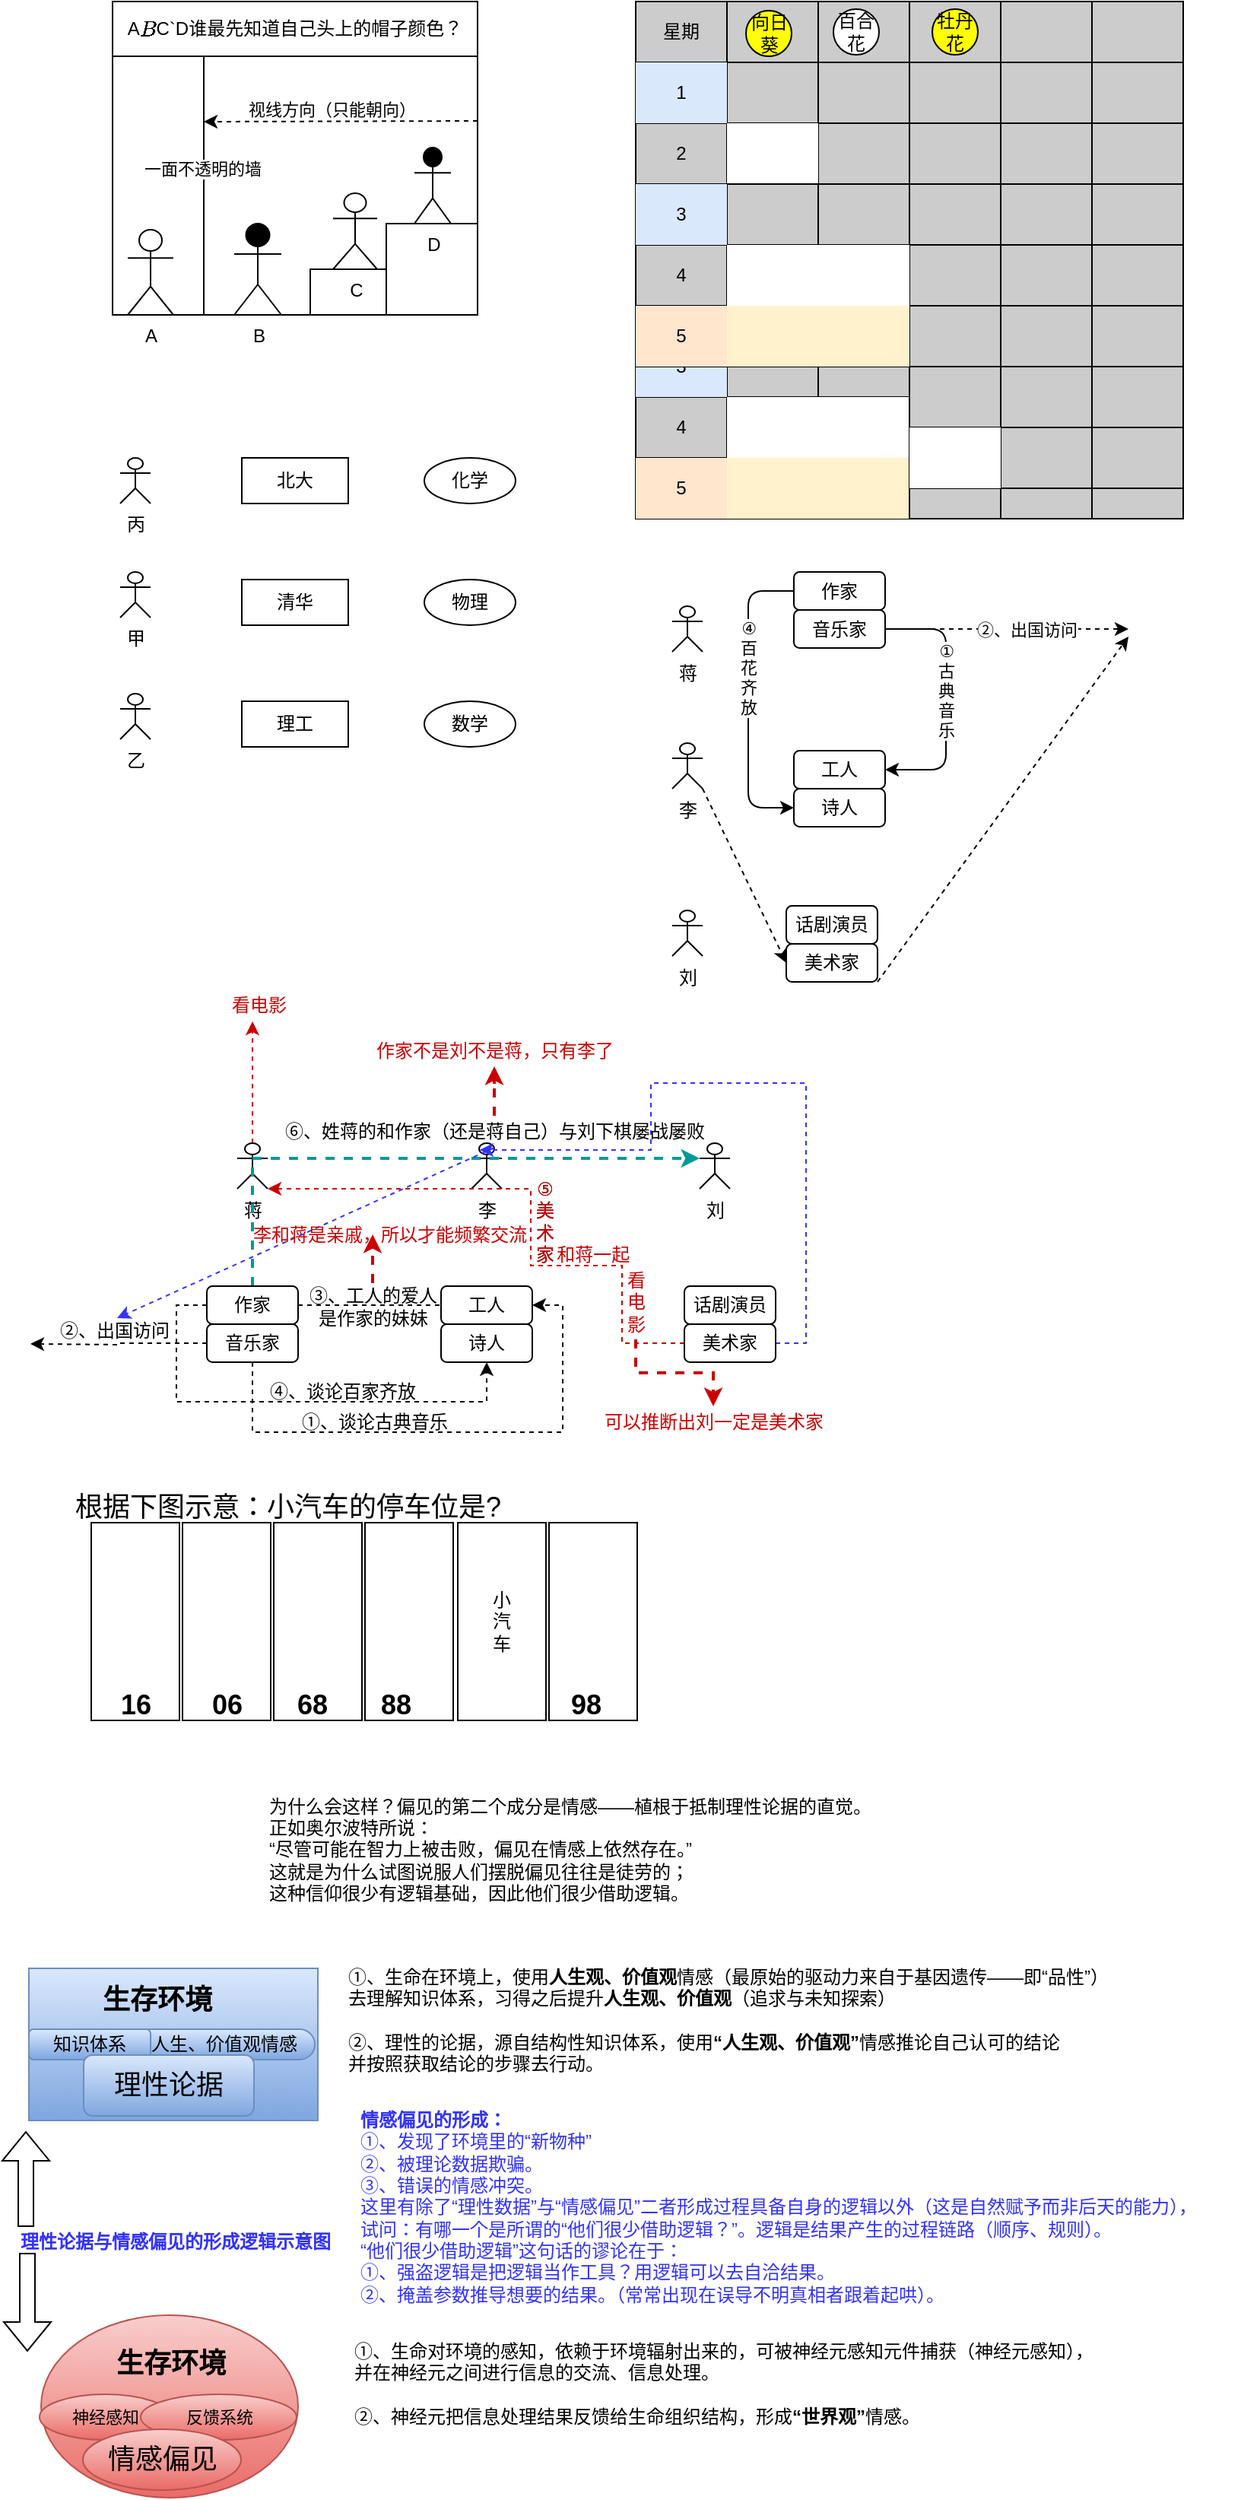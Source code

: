 <mxfile version="21.7.5" type="github">
  <diagram id="T32T4fMNgFnPz1BYaEK8" name="Page-1">
    <mxGraphModel dx="716" dy="733" grid="1" gridSize="10" guides="1" tooltips="1" connect="1" arrows="1" fold="1" page="1" pageScale="1" pageWidth="827" pageHeight="1169" math="0" shadow="0">
      <root>
        <mxCell id="0" />
        <mxCell id="1" parent="0" />
        <mxCell id="mpT7AfO-lYn64X_7P08X-70" value="向日葵" style="ellipse;whiteSpace=wrap;html=1;aspect=fixed;fillColor=#FFFF00;" parent="1" vertex="1">
          <mxGeometry x="502.5" y="130" width="35" height="35" as="geometry" />
        </mxCell>
        <mxCell id="mpT7AfO-lYn64X_7P08X-71" value="百合花" style="ellipse;whiteSpace=wrap;html=1;aspect=fixed;fillColor=#FFFFFF;" parent="1" vertex="1">
          <mxGeometry x="560" y="130" width="35" height="35" as="geometry" />
        </mxCell>
        <mxCell id="mpT7AfO-lYn64X_7P08X-72" value="牡丹花" style="ellipse;whiteSpace=wrap;html=1;aspect=fixed;fillColor=#FFCCCC;" parent="1" vertex="1">
          <mxGeometry x="620" y="130" width="35" height="35" as="geometry" />
        </mxCell>
        <mxCell id="cag0_nm1-1uSM1ungfXw-24" value="" style="rounded=0;whiteSpace=wrap;html=1;fillColor=#FFFFFF;" parent="1" vertex="1">
          <mxGeometry x="86" y="66" width="240" height="170" as="geometry" />
        </mxCell>
        <mxCell id="cag0_nm1-1uSM1ungfXw-25" value="" style="endArrow=none;html=1;" parent="1" edge="1">
          <mxGeometry width="50" height="50" relative="1" as="geometry">
            <mxPoint x="146" y="236" as="sourcePoint" />
            <mxPoint x="146" y="66" as="targetPoint" />
            <Array as="points" />
          </mxGeometry>
        </mxCell>
        <mxCell id="cag0_nm1-1uSM1ungfXw-26" value="一面不透明的墙" style="edgeLabel;html=1;align=center;verticalAlign=middle;resizable=0;points=[];" parent="cag0_nm1-1uSM1ungfXw-25" vertex="1" connectable="0">
          <mxGeometry x="0.129" y="1" relative="1" as="geometry">
            <mxPoint as="offset" />
          </mxGeometry>
        </mxCell>
        <mxCell id="cag0_nm1-1uSM1ungfXw-27" value="" style="rounded=0;whiteSpace=wrap;html=1;" parent="1" vertex="1">
          <mxGeometry x="216" y="206" width="50" height="30" as="geometry" />
        </mxCell>
        <mxCell id="cag0_nm1-1uSM1ungfXw-28" value="" style="rounded=0;whiteSpace=wrap;html=1;" parent="1" vertex="1">
          <mxGeometry x="266" y="176" width="60" height="60" as="geometry" />
        </mxCell>
        <mxCell id="cag0_nm1-1uSM1ungfXw-29" value="A" style="shape=umlActor;verticalLabelPosition=bottom;verticalAlign=top;html=1;outlineConnect=0;fillColor=#FFFFFF;" parent="1" vertex="1">
          <mxGeometry x="96" y="180" width="30" height="56" as="geometry" />
        </mxCell>
        <mxCell id="cag0_nm1-1uSM1ungfXw-30" value="B" style="shape=umlActor;verticalLabelPosition=bottom;verticalAlign=top;html=1;outlineConnect=0;fillColor=#000000;" parent="1" vertex="1">
          <mxGeometry x="166" y="176" width="31" height="60" as="geometry" />
        </mxCell>
        <mxCell id="cag0_nm1-1uSM1ungfXw-31" value="D" style="shape=umlActor;verticalLabelPosition=bottom;verticalAlign=top;html=1;outlineConnect=0;fillColor=#000000;" parent="1" vertex="1">
          <mxGeometry x="284.5" y="126" width="24" height="50" as="geometry" />
        </mxCell>
        <mxCell id="cag0_nm1-1uSM1ungfXw-32" value="A`B`C`D谁最先知道自己头上的帽子颜色？" style="rounded=0;whiteSpace=wrap;html=1;fillColor=#FFFFFF;" parent="1" vertex="1">
          <mxGeometry x="86" y="30" width="240" height="36" as="geometry" />
        </mxCell>
        <mxCell id="cag0_nm1-1uSM1ungfXw-33" value="C" style="shape=umlActor;verticalLabelPosition=bottom;verticalAlign=top;html=1;outlineConnect=0;" parent="1" vertex="1">
          <mxGeometry x="231" y="156" width="29" height="50" as="geometry" />
        </mxCell>
        <mxCell id="cag0_nm1-1uSM1ungfXw-34" value="" style="endArrow=classic;html=1;exitX=1;exitY=0.25;exitDx=0;exitDy=0;dashed=1;" parent="1" source="cag0_nm1-1uSM1ungfXw-24" edge="1">
          <mxGeometry width="50" height="50" relative="1" as="geometry">
            <mxPoint x="146" y="130" as="sourcePoint" />
            <mxPoint x="146" y="109" as="targetPoint" />
          </mxGeometry>
        </mxCell>
        <mxCell id="cag0_nm1-1uSM1ungfXw-35" value="视线方向（只能朝向）" style="edgeLabel;html=1;align=center;verticalAlign=middle;resizable=0;points=[];" parent="cag0_nm1-1uSM1ungfXw-34" vertex="1" connectable="0">
          <mxGeometry x="0.144" relative="1" as="geometry">
            <mxPoint x="7" y="-8" as="offset" />
          </mxGeometry>
        </mxCell>
        <mxCell id="mpT7AfO-lYn64X_7P08X-1" value="&lt;font style=&quot;vertical-align: inherit&quot;&gt;&lt;font style=&quot;vertical-align: inherit&quot;&gt;北大&lt;/font&gt;&lt;/font&gt;" style="whiteSpace=wrap;html=1;" parent="1" vertex="1">
          <mxGeometry x="171" y="330" width="70" height="30" as="geometry" />
        </mxCell>
        <mxCell id="mpT7AfO-lYn64X_7P08X-2" value="&lt;font style=&quot;vertical-align: inherit&quot;&gt;&lt;font style=&quot;vertical-align: inherit&quot;&gt;清华&lt;/font&gt;&lt;/font&gt;" style="whiteSpace=wrap;html=1;" parent="1" vertex="1">
          <mxGeometry x="171" y="410" width="70" height="30" as="geometry" />
        </mxCell>
        <mxCell id="mpT7AfO-lYn64X_7P08X-3" value="&lt;font style=&quot;vertical-align: inherit&quot;&gt;&lt;font style=&quot;vertical-align: inherit&quot;&gt;理工&lt;/font&gt;&lt;/font&gt;" style="whiteSpace=wrap;html=1;" parent="1" vertex="1">
          <mxGeometry x="171" y="490" width="70" height="30" as="geometry" />
        </mxCell>
        <mxCell id="mpT7AfO-lYn64X_7P08X-4" value="&lt;font style=&quot;vertical-align: inherit&quot;&gt;&lt;font style=&quot;vertical-align: inherit&quot;&gt;数学&lt;/font&gt;&lt;/font&gt;&lt;span style=&quot;color: rgba(0 , 0 , 0 , 0) ; font-family: monospace ; font-size: 0px&quot;&gt;&lt;font style=&quot;vertical-align: inherit&quot;&gt;&lt;font style=&quot;vertical-align: inherit&quot;&gt;％3CmxGraphModel％3E％3Croot％3E％3CmxCell％20id％3D％220％22％2F％3E％3CmxCell％20id％3D％221％22％20parent％3D％220％22％2F％3E％3CmxCell％20id％3D ％222％22％20value％3D％22％26lt％3Bfont％20style％3D％26quot％3Bvertical-align％3A％20heritit％26quot％3B％26gt％3B％26lt％3Bfont％20style％3D％26quot％3Bvertical-align ％3A％20继承％26quot％3B％26gt％3B％E5％8C％97％E5％A4％A7％26lt％3B％2Ffont％26gt％3B％26lt％3B％2Ffont％26gt％3B％22％20style％3D ％22whiteSpace％3Dwrap％3Bhtml％3D1％3B％22％20vertex％3D％221％22％20parent％3D％221％22％3E％3CmxGeometry％20x％3D％22430％22％20y％3D％22370％22％20width ％3D％2270％22％20height％3D％2230％22％20as％3D％22geometry％22％2F％3E％3C％2FmxCell％3E％3C％2Froot％3E％3C％2FmxGraphModel％3E&lt;/font&gt;&lt;/font&gt;&lt;/span&gt;" style="ellipse;whiteSpace=wrap;html=1;" parent="1" vertex="1">
          <mxGeometry x="291" y="490" width="60" height="30" as="geometry" />
        </mxCell>
        <mxCell id="mpT7AfO-lYn64X_7P08X-5" value="&lt;font style=&quot;vertical-align: inherit&quot;&gt;&lt;font style=&quot;vertical-align: inherit&quot;&gt;物理&lt;/font&gt;&lt;/font&gt;" style="ellipse;whiteSpace=wrap;html=1;" parent="1" vertex="1">
          <mxGeometry x="291" y="410" width="60" height="30" as="geometry" />
        </mxCell>
        <mxCell id="mpT7AfO-lYn64X_7P08X-6" value="&lt;font style=&quot;vertical-align: inherit&quot;&gt;&lt;font style=&quot;vertical-align: inherit&quot;&gt;化学&lt;/font&gt;&lt;/font&gt;" style="ellipse;whiteSpace=wrap;html=1;" parent="1" vertex="1">
          <mxGeometry x="291" y="330" width="60" height="30" as="geometry" />
        </mxCell>
        <mxCell id="mpT7AfO-lYn64X_7P08X-7" value="&lt;font style=&quot;vertical-align: inherit&quot;&gt;&lt;font style=&quot;vertical-align: inherit&quot;&gt;甲&lt;/font&gt;&lt;/font&gt;" style="shape=umlActor;verticalLabelPosition=bottom;verticalAlign=top;html=1;outlineConnect=0;fillColor=#FFFFFF;" parent="1" vertex="1">
          <mxGeometry x="91" y="405" width="20" height="30" as="geometry" />
        </mxCell>
        <mxCell id="mpT7AfO-lYn64X_7P08X-8" value="乙" style="shape=umlActor;verticalLabelPosition=bottom;verticalAlign=top;html=1;outlineConnect=0;fillColor=#FFFFFF;" parent="1" vertex="1">
          <mxGeometry x="91" y="485" width="20" height="30" as="geometry" />
        </mxCell>
        <mxCell id="mpT7AfO-lYn64X_7P08X-9" value="丙" style="shape=umlActor;verticalLabelPosition=bottom;verticalAlign=top;html=1;outlineConnect=0;fillColor=#FFFFFF;" parent="1" vertex="1">
          <mxGeometry x="91" y="330" width="20" height="30" as="geometry" />
        </mxCell>
        <mxCell id="mpT7AfO-lYn64X_7P08X-15" value="蒋" style="shape=umlActor;verticalLabelPosition=bottom;verticalAlign=top;html=1;outlineConnect=0;" parent="1" vertex="1">
          <mxGeometry x="454" y="427.5" width="20" height="30" as="geometry" />
        </mxCell>
        <mxCell id="mpT7AfO-lYn64X_7P08X-16" value="刘" style="shape=umlActor;verticalLabelPosition=bottom;verticalAlign=top;html=1;outlineConnect=0;" parent="1" vertex="1">
          <mxGeometry x="454" y="627.5" width="20" height="30" as="geometry" />
        </mxCell>
        <mxCell id="mpT7AfO-lYn64X_7P08X-17" value="李" style="shape=umlActor;verticalLabelPosition=bottom;verticalAlign=top;html=1;outlineConnect=0;" parent="1" vertex="1">
          <mxGeometry x="454" y="517.5" width="20" height="30" as="geometry" />
        </mxCell>
        <mxCell id="mpT7AfO-lYn64X_7P08X-20" value="作家" style="rounded=1;whiteSpace=wrap;html=1;" parent="1" vertex="1">
          <mxGeometry x="534" y="405" width="60" height="25" as="geometry" />
        </mxCell>
        <mxCell id="mpT7AfO-lYn64X_7P08X-21" value="工人" style="rounded=1;whiteSpace=wrap;html=1;" parent="1" vertex="1">
          <mxGeometry x="534" y="522.5" width="60" height="25" as="geometry" />
        </mxCell>
        <mxCell id="mpT7AfO-lYn64X_7P08X-22" value="美术家" style="rounded=1;whiteSpace=wrap;html=1;" parent="1" vertex="1">
          <mxGeometry x="529" y="649.5" width="60" height="25" as="geometry" />
        </mxCell>
        <mxCell id="mpT7AfO-lYn64X_7P08X-23" value="话剧演员" style="rounded=1;whiteSpace=wrap;html=1;" parent="1" vertex="1">
          <mxGeometry x="529" y="624.5" width="60" height="25" as="geometry" />
        </mxCell>
        <mxCell id="mpT7AfO-lYn64X_7P08X-24" value="音乐家" style="rounded=1;whiteSpace=wrap;html=1;" parent="1" vertex="1">
          <mxGeometry x="534" y="430" width="60" height="25" as="geometry" />
        </mxCell>
        <mxCell id="mpT7AfO-lYn64X_7P08X-25" value="诗人" style="rounded=1;whiteSpace=wrap;html=1;" parent="1" vertex="1">
          <mxGeometry x="534" y="547.5" width="60" height="25" as="geometry" />
        </mxCell>
        <mxCell id="mpT7AfO-lYn64X_7P08X-26" value="" style="edgeStyle=elbowEdgeStyle;elbow=horizontal;endArrow=classic;html=1;entryX=1;entryY=0.5;entryDx=0;entryDy=0;exitX=1;exitY=0.5;exitDx=0;exitDy=0;" parent="1" source="mpT7AfO-lYn64X_7P08X-24" target="mpT7AfO-lYn64X_7P08X-21" edge="1">
          <mxGeometry width="50" height="50" relative="1" as="geometry">
            <mxPoint x="594" y="457.5" as="sourcePoint" />
            <mxPoint x="704" y="487.5" as="targetPoint" />
            <Array as="points">
              <mxPoint x="634" y="577.5" />
            </Array>
          </mxGeometry>
        </mxCell>
        <mxCell id="mpT7AfO-lYn64X_7P08X-28" value="①&lt;br&gt;古&lt;br&gt;典&lt;br&gt;音&lt;br&gt;乐" style="edgeLabel;html=1;align=center;verticalAlign=middle;resizable=0;points=[];" parent="mpT7AfO-lYn64X_7P08X-26" vertex="1" connectable="0">
          <mxGeometry x="-0.204" y="2" relative="1" as="geometry">
            <mxPoint x="-2" y="12" as="offset" />
          </mxGeometry>
        </mxCell>
        <mxCell id="mpT7AfO-lYn64X_7P08X-29" value="" style="endArrow=classic;html=1;exitX=1;exitY=0.5;exitDx=0;exitDy=0;dashed=1;" parent="1" source="mpT7AfO-lYn64X_7P08X-24" edge="1">
          <mxGeometry width="50" height="50" relative="1" as="geometry">
            <mxPoint x="704" y="527.5" as="sourcePoint" />
            <mxPoint x="754" y="442.5" as="targetPoint" />
          </mxGeometry>
        </mxCell>
        <mxCell id="mpT7AfO-lYn64X_7P08X-30" value="②、出国访问" style="edgeLabel;html=1;align=center;verticalAlign=middle;resizable=0;points=[];" parent="mpT7AfO-lYn64X_7P08X-29" vertex="1" connectable="0">
          <mxGeometry x="0.192" y="-2" relative="1" as="geometry">
            <mxPoint x="-3" y="-2" as="offset" />
          </mxGeometry>
        </mxCell>
        <mxCell id="mpT7AfO-lYn64X_7P08X-34" value="" style="endArrow=classic;html=1;exitX=1;exitY=1;exitDx=0;exitDy=0;exitPerimeter=0;entryX=0;entryY=0.5;entryDx=0;entryDy=0;dashed=1;" parent="1" source="mpT7AfO-lYn64X_7P08X-17" target="mpT7AfO-lYn64X_7P08X-22" edge="1">
          <mxGeometry width="50" height="50" relative="1" as="geometry">
            <mxPoint x="494" y="437.5" as="sourcePoint" />
            <mxPoint x="544" y="387.5" as="targetPoint" />
          </mxGeometry>
        </mxCell>
        <mxCell id="mpT7AfO-lYn64X_7P08X-36" value="" style="endArrow=classic;html=1;exitX=1;exitY=1;exitDx=0;exitDy=0;dashed=1;" parent="1" source="mpT7AfO-lYn64X_7P08X-22" edge="1">
          <mxGeometry width="50" height="50" relative="1" as="geometry">
            <mxPoint x="694" y="577.5" as="sourcePoint" />
            <mxPoint x="754" y="447.5" as="targetPoint" />
          </mxGeometry>
        </mxCell>
        <mxCell id="mpT7AfO-lYn64X_7P08X-37" value="" style="edgeStyle=elbowEdgeStyle;elbow=horizontal;endArrow=classic;html=1;exitX=0;exitY=0.5;exitDx=0;exitDy=0;entryX=0;entryY=0.5;entryDx=0;entryDy=0;" parent="1" source="mpT7AfO-lYn64X_7P08X-20" target="mpT7AfO-lYn64X_7P08X-25" edge="1">
          <mxGeometry width="50" height="50" relative="1" as="geometry">
            <mxPoint x="594" y="655" as="sourcePoint" />
            <mxPoint x="604" y="452.5" as="targetPoint" />
            <Array as="points">
              <mxPoint x="504" y="597.5" />
              <mxPoint x="514" y="597.5" />
              <mxPoint x="494" y="627.5" />
            </Array>
          </mxGeometry>
        </mxCell>
        <mxCell id="mpT7AfO-lYn64X_7P08X-38" value="④&lt;br&gt;百&lt;br&gt;花&lt;br&gt;齐&lt;br&gt;放" style="edgeLabel;html=1;align=center;verticalAlign=middle;resizable=0;points=[];" parent="mpT7AfO-lYn64X_7P08X-37" vertex="1" connectable="0">
          <mxGeometry x="-0.204" y="2" relative="1" as="geometry">
            <mxPoint x="-2" y="-0.5" as="offset" />
          </mxGeometry>
        </mxCell>
        <mxCell id="mpT7AfO-lYn64X_7P08X-160" value="向日葵" style="ellipse;whiteSpace=wrap;html=1;aspect=fixed;fillColor=#FFFF00;" parent="1" vertex="1">
          <mxGeometry x="502.5" y="136" width="30" height="30" as="geometry" />
        </mxCell>
        <mxCell id="mpT7AfO-lYn64X_7P08X-161" value="百合花" style="ellipse;whiteSpace=wrap;html=1;aspect=fixed;fillColor=#FFFFFF;" parent="1" vertex="1">
          <mxGeometry x="560" y="135" width="30" height="30" as="geometry" />
        </mxCell>
        <mxCell id="mpT7AfO-lYn64X_7P08X-162" value="牡丹花" style="ellipse;whiteSpace=wrap;html=1;aspect=fixed;fillColor=#FFFF00;" parent="1" vertex="1">
          <mxGeometry x="625" y="135" width="30" height="30" as="geometry" />
        </mxCell>
        <mxCell id="mpT7AfO-lYn64X_7P08X-134" value="" style="shape=table;html=1;whiteSpace=wrap;startSize=0;container=1;collapsible=0;childLayout=tableLayout;fillColor=#CCCCCC;" parent="1" vertex="1">
          <mxGeometry x="430" y="230" width="180" height="120" as="geometry" />
        </mxCell>
        <mxCell id="mpT7AfO-lYn64X_7P08X-135" value="" style="shape=partialRectangle;html=1;whiteSpace=wrap;collapsible=0;dropTarget=0;pointerEvents=0;fillColor=none;top=0;left=0;bottom=0;right=0;points=[[0,0.5],[1,0.5]];portConstraint=eastwest;" parent="mpT7AfO-lYn64X_7P08X-134" vertex="1">
          <mxGeometry width="180" height="40" as="geometry" />
        </mxCell>
        <mxCell id="mpT7AfO-lYn64X_7P08X-136" value="" style="shape=partialRectangle;html=1;whiteSpace=wrap;connectable=0;fillColor=none;top=0;left=0;bottom=0;right=0;overflow=hidden;" parent="mpT7AfO-lYn64X_7P08X-135" vertex="1">
          <mxGeometry width="60" height="40" as="geometry" />
        </mxCell>
        <mxCell id="mpT7AfO-lYn64X_7P08X-137" value="" style="shape=partialRectangle;html=1;whiteSpace=wrap;connectable=0;fillColor=none;top=0;left=0;bottom=0;right=0;overflow=hidden;" parent="mpT7AfO-lYn64X_7P08X-135" vertex="1">
          <mxGeometry x="60" width="60" height="40" as="geometry" />
        </mxCell>
        <mxCell id="mpT7AfO-lYn64X_7P08X-138" value="" style="shape=partialRectangle;html=1;whiteSpace=wrap;connectable=0;fillColor=none;top=0;left=0;bottom=0;right=0;overflow=hidden;" parent="mpT7AfO-lYn64X_7P08X-135" vertex="1">
          <mxGeometry x="120" width="60" height="40" as="geometry" />
        </mxCell>
        <mxCell id="mpT7AfO-lYn64X_7P08X-139" value="" style="shape=partialRectangle;html=1;whiteSpace=wrap;collapsible=0;dropTarget=0;pointerEvents=0;fillColor=none;top=0;left=0;bottom=0;right=0;points=[[0,0.5],[1,0.5]];portConstraint=eastwest;" parent="mpT7AfO-lYn64X_7P08X-134" vertex="1">
          <mxGeometry y="40" width="180" height="40" as="geometry" />
        </mxCell>
        <mxCell id="mpT7AfO-lYn64X_7P08X-140" value="6" style="shape=partialRectangle;html=1;whiteSpace=wrap;connectable=0;fillColor=none;top=0;left=0;bottom=0;right=0;overflow=hidden;" parent="mpT7AfO-lYn64X_7P08X-139" vertex="1">
          <mxGeometry width="60" height="40" as="geometry" />
        </mxCell>
        <mxCell id="mpT7AfO-lYn64X_7P08X-141" value="" style="shape=partialRectangle;html=1;whiteSpace=wrap;connectable=0;fillColor=none;top=0;left=0;bottom=0;right=0;overflow=hidden;" parent="mpT7AfO-lYn64X_7P08X-139" vertex="1">
          <mxGeometry x="60" width="60" height="40" as="geometry" />
        </mxCell>
        <mxCell id="mpT7AfO-lYn64X_7P08X-142" value="" style="shape=partialRectangle;html=1;whiteSpace=wrap;connectable=0;top=0;left=0;bottom=0;right=0;overflow=hidden;" parent="mpT7AfO-lYn64X_7P08X-139" vertex="1">
          <mxGeometry x="120" width="60" height="40" as="geometry" />
        </mxCell>
        <mxCell id="mpT7AfO-lYn64X_7P08X-143" value="" style="shape=partialRectangle;html=1;whiteSpace=wrap;collapsible=0;dropTarget=0;pointerEvents=0;fillColor=none;top=0;left=0;bottom=0;right=0;points=[[0,0.5],[1,0.5]];portConstraint=eastwest;" parent="mpT7AfO-lYn64X_7P08X-134" vertex="1">
          <mxGeometry y="80" width="180" height="40" as="geometry" />
        </mxCell>
        <mxCell id="mpT7AfO-lYn64X_7P08X-144" value="7" style="shape=partialRectangle;html=1;whiteSpace=wrap;connectable=0;fillColor=none;top=0;left=0;bottom=0;right=0;overflow=hidden;" parent="mpT7AfO-lYn64X_7P08X-143" vertex="1">
          <mxGeometry width="60" height="40" as="geometry" />
        </mxCell>
        <mxCell id="mpT7AfO-lYn64X_7P08X-145" value="" style="shape=partialRectangle;html=1;whiteSpace=wrap;connectable=0;top=0;left=0;bottom=0;right=0;overflow=hidden;" parent="mpT7AfO-lYn64X_7P08X-143" vertex="1">
          <mxGeometry x="60" width="60" height="40" as="geometry" />
        </mxCell>
        <mxCell id="mpT7AfO-lYn64X_7P08X-146" value="" style="shape=partialRectangle;html=1;whiteSpace=wrap;connectable=0;fillColor=none;top=0;left=0;bottom=0;right=0;overflow=hidden;" parent="mpT7AfO-lYn64X_7P08X-143" vertex="1">
          <mxGeometry x="120" width="60" height="40" as="geometry" />
        </mxCell>
        <mxCell id="mpT7AfO-lYn64X_7P08X-82" value="" style="shape=table;html=1;whiteSpace=wrap;startSize=0;container=1;collapsible=0;childLayout=tableLayout;fillColor=#CCCCCC;" parent="1" vertex="1">
          <mxGeometry x="430" y="130" width="180" height="120" as="geometry" />
        </mxCell>
        <mxCell id="mpT7AfO-lYn64X_7P08X-83" value="" style="shape=partialRectangle;html=1;whiteSpace=wrap;collapsible=0;dropTarget=0;pointerEvents=0;fillColor=none;top=0;left=0;bottom=0;right=0;points=[[0,0.5],[1,0.5]];portConstraint=eastwest;" parent="mpT7AfO-lYn64X_7P08X-82" vertex="1">
          <mxGeometry width="180" height="40" as="geometry" />
        </mxCell>
        <mxCell id="mpT7AfO-lYn64X_7P08X-84" value="星期" style="shape=partialRectangle;html=1;whiteSpace=wrap;connectable=0;fillColor=none;top=0;left=0;bottom=0;right=0;overflow=hidden;" parent="mpT7AfO-lYn64X_7P08X-83" vertex="1">
          <mxGeometry width="60" height="40" as="geometry" />
        </mxCell>
        <mxCell id="mpT7AfO-lYn64X_7P08X-85" value="" style="shape=partialRectangle;html=1;whiteSpace=wrap;connectable=0;fillColor=none;top=0;left=0;bottom=0;right=0;overflow=hidden;" parent="mpT7AfO-lYn64X_7P08X-83" vertex="1">
          <mxGeometry x="60" width="60" height="40" as="geometry" />
        </mxCell>
        <mxCell id="mpT7AfO-lYn64X_7P08X-86" value="" style="shape=partialRectangle;html=1;whiteSpace=wrap;connectable=0;fillColor=none;top=0;left=0;bottom=0;right=0;overflow=hidden;" parent="mpT7AfO-lYn64X_7P08X-83" vertex="1">
          <mxGeometry x="120" width="60" height="40" as="geometry" />
        </mxCell>
        <mxCell id="mpT7AfO-lYn64X_7P08X-87" value="" style="shape=partialRectangle;html=1;whiteSpace=wrap;collapsible=0;dropTarget=0;pointerEvents=0;fillColor=none;top=0;left=0;bottom=0;right=0;points=[[0,0.5],[1,0.5]];portConstraint=eastwest;" parent="mpT7AfO-lYn64X_7P08X-82" vertex="1">
          <mxGeometry y="40" width="180" height="40" as="geometry" />
        </mxCell>
        <mxCell id="mpT7AfO-lYn64X_7P08X-88" value="1" style="shape=partialRectangle;html=1;whiteSpace=wrap;connectable=0;fillColor=#dae8fc;top=0;left=0;bottom=0;right=0;overflow=hidden;strokeColor=#6c8ebf;" parent="mpT7AfO-lYn64X_7P08X-87" vertex="1">
          <mxGeometry width="60" height="40" as="geometry" />
        </mxCell>
        <mxCell id="mpT7AfO-lYn64X_7P08X-89" value="" style="shape=partialRectangle;html=1;whiteSpace=wrap;connectable=0;fillColor=none;top=0;left=0;bottom=0;right=0;overflow=hidden;" parent="mpT7AfO-lYn64X_7P08X-87" vertex="1">
          <mxGeometry x="60" width="60" height="40" as="geometry" />
        </mxCell>
        <mxCell id="mpT7AfO-lYn64X_7P08X-90" value="" style="shape=partialRectangle;html=1;whiteSpace=wrap;connectable=0;fillColor=none;top=0;left=0;bottom=0;right=0;overflow=hidden;" parent="mpT7AfO-lYn64X_7P08X-87" vertex="1">
          <mxGeometry x="120" width="60" height="40" as="geometry" />
        </mxCell>
        <mxCell id="mpT7AfO-lYn64X_7P08X-91" value="" style="shape=partialRectangle;html=1;whiteSpace=wrap;collapsible=0;dropTarget=0;pointerEvents=0;fillColor=none;top=0;left=0;bottom=0;right=0;points=[[0,0.5],[1,0.5]];portConstraint=eastwest;" parent="mpT7AfO-lYn64X_7P08X-82" vertex="1">
          <mxGeometry y="80" width="180" height="40" as="geometry" />
        </mxCell>
        <mxCell id="mpT7AfO-lYn64X_7P08X-92" value="2" style="shape=partialRectangle;html=1;whiteSpace=wrap;connectable=0;fillColor=none;top=0;left=0;bottom=0;right=0;overflow=hidden;" parent="mpT7AfO-lYn64X_7P08X-91" vertex="1">
          <mxGeometry width="60" height="40" as="geometry" />
        </mxCell>
        <mxCell id="mpT7AfO-lYn64X_7P08X-93" value="" style="shape=partialRectangle;html=1;whiteSpace=wrap;connectable=0;top=0;left=0;bottom=0;right=0;overflow=hidden;" parent="mpT7AfO-lYn64X_7P08X-91" vertex="1">
          <mxGeometry x="60" width="60" height="40" as="geometry" />
        </mxCell>
        <mxCell id="mpT7AfO-lYn64X_7P08X-94" value="" style="shape=partialRectangle;html=1;whiteSpace=wrap;connectable=0;fillColor=none;top=0;left=0;bottom=0;right=0;overflow=hidden;" parent="mpT7AfO-lYn64X_7P08X-91" vertex="1">
          <mxGeometry x="120" width="60" height="40" as="geometry" />
        </mxCell>
        <mxCell id="mpT7AfO-lYn64X_7P08X-95" value="" style="shape=table;html=1;whiteSpace=wrap;startSize=0;container=1;collapsible=0;childLayout=tableLayout;fillColor=#CCCCCC;" parent="1" vertex="1">
          <mxGeometry x="430" y="250" width="180" height="120" as="geometry" />
        </mxCell>
        <mxCell id="mpT7AfO-lYn64X_7P08X-96" value="" style="shape=partialRectangle;html=1;whiteSpace=wrap;collapsible=0;dropTarget=0;pointerEvents=0;fillColor=none;top=0;left=0;bottom=0;right=0;points=[[0,0.5],[1,0.5]];portConstraint=eastwest;" parent="mpT7AfO-lYn64X_7P08X-95" vertex="1">
          <mxGeometry width="180" height="40" as="geometry" />
        </mxCell>
        <mxCell id="mpT7AfO-lYn64X_7P08X-97" value="3" style="shape=partialRectangle;html=1;whiteSpace=wrap;connectable=0;fillColor=#dae8fc;top=0;left=0;bottom=0;right=0;overflow=hidden;strokeColor=#6c8ebf;" parent="mpT7AfO-lYn64X_7P08X-96" vertex="1">
          <mxGeometry width="60" height="40" as="geometry" />
        </mxCell>
        <mxCell id="mpT7AfO-lYn64X_7P08X-98" value="" style="shape=partialRectangle;html=1;whiteSpace=wrap;connectable=0;fillColor=none;top=0;left=0;bottom=0;right=0;overflow=hidden;" parent="mpT7AfO-lYn64X_7P08X-96" vertex="1">
          <mxGeometry x="60" width="60" height="40" as="geometry" />
        </mxCell>
        <mxCell id="mpT7AfO-lYn64X_7P08X-99" value="" style="shape=partialRectangle;html=1;whiteSpace=wrap;connectable=0;fillColor=none;top=0;left=0;bottom=0;right=0;overflow=hidden;" parent="mpT7AfO-lYn64X_7P08X-96" vertex="1">
          <mxGeometry x="120" width="60" height="40" as="geometry" />
        </mxCell>
        <mxCell id="mpT7AfO-lYn64X_7P08X-100" value="" style="shape=partialRectangle;html=1;whiteSpace=wrap;collapsible=0;dropTarget=0;pointerEvents=0;fillColor=none;top=0;left=0;bottom=0;right=0;points=[[0,0.5],[1,0.5]];portConstraint=eastwest;" parent="mpT7AfO-lYn64X_7P08X-95" vertex="1">
          <mxGeometry y="40" width="180" height="40" as="geometry" />
        </mxCell>
        <mxCell id="mpT7AfO-lYn64X_7P08X-101" value="4" style="shape=partialRectangle;html=1;whiteSpace=wrap;connectable=0;fillColor=none;top=0;left=0;bottom=0;right=0;overflow=hidden;" parent="mpT7AfO-lYn64X_7P08X-100" vertex="1">
          <mxGeometry width="60" height="40" as="geometry" />
        </mxCell>
        <mxCell id="mpT7AfO-lYn64X_7P08X-102" value="" style="shape=partialRectangle;html=1;whiteSpace=wrap;connectable=0;top=0;left=0;bottom=0;right=0;overflow=hidden;" parent="mpT7AfO-lYn64X_7P08X-100" vertex="1">
          <mxGeometry x="60" width="60" height="40" as="geometry" />
        </mxCell>
        <mxCell id="mpT7AfO-lYn64X_7P08X-103" value="" style="shape=partialRectangle;html=1;whiteSpace=wrap;connectable=0;top=0;left=0;bottom=0;right=0;overflow=hidden;" parent="mpT7AfO-lYn64X_7P08X-100" vertex="1">
          <mxGeometry x="120" width="60" height="40" as="geometry" />
        </mxCell>
        <mxCell id="mpT7AfO-lYn64X_7P08X-104" value="" style="shape=partialRectangle;html=1;whiteSpace=wrap;collapsible=0;dropTarget=0;pointerEvents=0;fillColor=none;top=0;left=0;bottom=0;right=0;points=[[0,0.5],[1,0.5]];portConstraint=eastwest;" parent="mpT7AfO-lYn64X_7P08X-95" vertex="1">
          <mxGeometry y="80" width="180" height="40" as="geometry" />
        </mxCell>
        <mxCell id="mpT7AfO-lYn64X_7P08X-105" value="5" style="shape=partialRectangle;html=1;whiteSpace=wrap;connectable=0;fillColor=#ffe6cc;top=0;left=0;bottom=0;right=0;overflow=hidden;strokeColor=#d79b00;" parent="mpT7AfO-lYn64X_7P08X-104" vertex="1">
          <mxGeometry width="60" height="40" as="geometry" />
        </mxCell>
        <mxCell id="mpT7AfO-lYn64X_7P08X-106" value="" style="shape=partialRectangle;html=1;whiteSpace=wrap;connectable=0;top=0;left=0;bottom=0;right=0;overflow=hidden;fillColor=#fff2cc;strokeColor=#d6b656;" parent="mpT7AfO-lYn64X_7P08X-104" vertex="1">
          <mxGeometry x="60" width="60" height="40" as="geometry" />
        </mxCell>
        <mxCell id="mpT7AfO-lYn64X_7P08X-107" value="" style="shape=partialRectangle;html=1;whiteSpace=wrap;connectable=0;top=0;left=0;bottom=0;right=0;overflow=hidden;fillColor=#fff2cc;strokeColor=#d6b656;" parent="mpT7AfO-lYn64X_7P08X-104" vertex="1">
          <mxGeometry x="120" width="60" height="40" as="geometry" />
        </mxCell>
        <mxCell id="mpT7AfO-lYn64X_7P08X-108" value="" style="shape=table;html=1;whiteSpace=wrap;startSize=0;container=1;collapsible=0;childLayout=tableLayout;fillColor=#CCCCCC;" parent="1" vertex="1">
          <mxGeometry x="610" y="130" width="180" height="120" as="geometry" />
        </mxCell>
        <mxCell id="mpT7AfO-lYn64X_7P08X-109" value="" style="shape=partialRectangle;html=1;whiteSpace=wrap;collapsible=0;dropTarget=0;pointerEvents=0;fillColor=none;top=0;left=0;bottom=0;right=0;points=[[0,0.5],[1,0.5]];portConstraint=eastwest;" parent="mpT7AfO-lYn64X_7P08X-108" vertex="1">
          <mxGeometry width="180" height="40" as="geometry" />
        </mxCell>
        <mxCell id="mpT7AfO-lYn64X_7P08X-110" value="" style="shape=partialRectangle;html=1;whiteSpace=wrap;connectable=0;fillColor=none;top=0;left=0;bottom=0;right=0;overflow=hidden;" parent="mpT7AfO-lYn64X_7P08X-109" vertex="1">
          <mxGeometry width="60" height="40" as="geometry" />
        </mxCell>
        <mxCell id="mpT7AfO-lYn64X_7P08X-111" value="" style="shape=partialRectangle;html=1;whiteSpace=wrap;connectable=0;fillColor=none;top=0;left=0;bottom=0;right=0;overflow=hidden;" parent="mpT7AfO-lYn64X_7P08X-109" vertex="1">
          <mxGeometry x="60" width="60" height="40" as="geometry" />
        </mxCell>
        <mxCell id="mpT7AfO-lYn64X_7P08X-112" value="" style="shape=partialRectangle;html=1;whiteSpace=wrap;connectable=0;fillColor=none;top=0;left=0;bottom=0;right=0;overflow=hidden;" parent="mpT7AfO-lYn64X_7P08X-109" vertex="1">
          <mxGeometry x="120" width="60" height="40" as="geometry" />
        </mxCell>
        <mxCell id="mpT7AfO-lYn64X_7P08X-113" value="" style="shape=partialRectangle;html=1;whiteSpace=wrap;collapsible=0;dropTarget=0;pointerEvents=0;fillColor=none;top=0;left=0;bottom=0;right=0;points=[[0,0.5],[1,0.5]];portConstraint=eastwest;" parent="mpT7AfO-lYn64X_7P08X-108" vertex="1">
          <mxGeometry y="40" width="180" height="40" as="geometry" />
        </mxCell>
        <mxCell id="mpT7AfO-lYn64X_7P08X-114" value="" style="shape=partialRectangle;html=1;whiteSpace=wrap;connectable=0;fillColor=none;top=0;left=0;bottom=0;right=0;overflow=hidden;" parent="mpT7AfO-lYn64X_7P08X-113" vertex="1">
          <mxGeometry width="60" height="40" as="geometry" />
        </mxCell>
        <mxCell id="mpT7AfO-lYn64X_7P08X-115" value="" style="shape=partialRectangle;html=1;whiteSpace=wrap;connectable=0;fillColor=none;top=0;left=0;bottom=0;right=0;overflow=hidden;" parent="mpT7AfO-lYn64X_7P08X-113" vertex="1">
          <mxGeometry x="60" width="60" height="40" as="geometry" />
        </mxCell>
        <mxCell id="mpT7AfO-lYn64X_7P08X-116" value="" style="shape=partialRectangle;html=1;whiteSpace=wrap;connectable=0;fillColor=none;top=0;left=0;bottom=0;right=0;overflow=hidden;" parent="mpT7AfO-lYn64X_7P08X-113" vertex="1">
          <mxGeometry x="120" width="60" height="40" as="geometry" />
        </mxCell>
        <mxCell id="mpT7AfO-lYn64X_7P08X-117" value="" style="shape=partialRectangle;html=1;whiteSpace=wrap;collapsible=0;dropTarget=0;pointerEvents=0;fillColor=none;top=0;left=0;bottom=0;right=0;points=[[0,0.5],[1,0.5]];portConstraint=eastwest;" parent="mpT7AfO-lYn64X_7P08X-108" vertex="1">
          <mxGeometry y="80" width="180" height="40" as="geometry" />
        </mxCell>
        <mxCell id="mpT7AfO-lYn64X_7P08X-118" value="" style="shape=partialRectangle;html=1;whiteSpace=wrap;connectable=0;fillColor=none;top=0;left=0;bottom=0;right=0;overflow=hidden;" parent="mpT7AfO-lYn64X_7P08X-117" vertex="1">
          <mxGeometry width="60" height="40" as="geometry" />
        </mxCell>
        <mxCell id="mpT7AfO-lYn64X_7P08X-119" value="" style="shape=partialRectangle;html=1;whiteSpace=wrap;connectable=0;fillColor=none;top=0;left=0;bottom=0;right=0;overflow=hidden;" parent="mpT7AfO-lYn64X_7P08X-117" vertex="1">
          <mxGeometry x="60" width="60" height="40" as="geometry" />
        </mxCell>
        <mxCell id="mpT7AfO-lYn64X_7P08X-120" value="" style="shape=partialRectangle;html=1;whiteSpace=wrap;connectable=0;fillColor=none;top=0;left=0;bottom=0;right=0;overflow=hidden;" parent="mpT7AfO-lYn64X_7P08X-117" vertex="1">
          <mxGeometry x="120" width="60" height="40" as="geometry" />
        </mxCell>
        <mxCell id="mpT7AfO-lYn64X_7P08X-121" value="" style="shape=table;html=1;whiteSpace=wrap;startSize=0;container=1;collapsible=0;childLayout=tableLayout;fillColor=#CCCCCC;" parent="1" vertex="1">
          <mxGeometry x="610" y="250" width="180" height="120" as="geometry" />
        </mxCell>
        <mxCell id="mpT7AfO-lYn64X_7P08X-122" value="" style="shape=partialRectangle;html=1;whiteSpace=wrap;collapsible=0;dropTarget=0;pointerEvents=0;fillColor=none;top=0;left=0;bottom=0;right=0;points=[[0,0.5],[1,0.5]];portConstraint=eastwest;" parent="mpT7AfO-lYn64X_7P08X-121" vertex="1">
          <mxGeometry width="180" height="40" as="geometry" />
        </mxCell>
        <mxCell id="mpT7AfO-lYn64X_7P08X-123" value="" style="shape=partialRectangle;html=1;whiteSpace=wrap;connectable=0;fillColor=none;top=0;left=0;bottom=0;right=0;overflow=hidden;" parent="mpT7AfO-lYn64X_7P08X-122" vertex="1">
          <mxGeometry width="60" height="40" as="geometry" />
        </mxCell>
        <mxCell id="mpT7AfO-lYn64X_7P08X-124" value="" style="shape=partialRectangle;html=1;whiteSpace=wrap;connectable=0;fillColor=none;top=0;left=0;bottom=0;right=0;overflow=hidden;" parent="mpT7AfO-lYn64X_7P08X-122" vertex="1">
          <mxGeometry x="60" width="60" height="40" as="geometry" />
        </mxCell>
        <mxCell id="mpT7AfO-lYn64X_7P08X-125" value="" style="shape=partialRectangle;html=1;whiteSpace=wrap;connectable=0;fillColor=none;top=0;left=0;bottom=0;right=0;overflow=hidden;" parent="mpT7AfO-lYn64X_7P08X-122" vertex="1">
          <mxGeometry x="120" width="60" height="40" as="geometry" />
        </mxCell>
        <mxCell id="mpT7AfO-lYn64X_7P08X-126" value="" style="shape=partialRectangle;html=1;whiteSpace=wrap;collapsible=0;dropTarget=0;pointerEvents=0;fillColor=none;top=0;left=0;bottom=0;right=0;points=[[0,0.5],[1,0.5]];portConstraint=eastwest;" parent="mpT7AfO-lYn64X_7P08X-121" vertex="1">
          <mxGeometry y="40" width="180" height="40" as="geometry" />
        </mxCell>
        <mxCell id="mpT7AfO-lYn64X_7P08X-127" value="" style="shape=partialRectangle;html=1;whiteSpace=wrap;connectable=0;fillColor=none;top=0;left=0;bottom=0;right=0;overflow=hidden;" parent="mpT7AfO-lYn64X_7P08X-126" vertex="1">
          <mxGeometry width="60" height="40" as="geometry" />
        </mxCell>
        <mxCell id="mpT7AfO-lYn64X_7P08X-128" value="" style="shape=partialRectangle;html=1;whiteSpace=wrap;connectable=0;fillColor=none;top=0;left=0;bottom=0;right=0;overflow=hidden;" parent="mpT7AfO-lYn64X_7P08X-126" vertex="1">
          <mxGeometry x="60" width="60" height="40" as="geometry" />
        </mxCell>
        <mxCell id="mpT7AfO-lYn64X_7P08X-129" value="" style="shape=partialRectangle;html=1;whiteSpace=wrap;connectable=0;fillColor=none;top=0;left=0;bottom=0;right=0;overflow=hidden;" parent="mpT7AfO-lYn64X_7P08X-126" vertex="1">
          <mxGeometry x="120" width="60" height="40" as="geometry" />
        </mxCell>
        <mxCell id="mpT7AfO-lYn64X_7P08X-130" value="" style="shape=partialRectangle;html=1;whiteSpace=wrap;collapsible=0;dropTarget=0;pointerEvents=0;fillColor=none;top=0;left=0;bottom=0;right=0;points=[[0,0.5],[1,0.5]];portConstraint=eastwest;" parent="mpT7AfO-lYn64X_7P08X-121" vertex="1">
          <mxGeometry y="80" width="180" height="40" as="geometry" />
        </mxCell>
        <mxCell id="mpT7AfO-lYn64X_7P08X-131" value="" style="shape=partialRectangle;html=1;whiteSpace=wrap;connectable=0;fillColor=none;top=0;left=0;bottom=0;right=0;overflow=hidden;" parent="mpT7AfO-lYn64X_7P08X-130" vertex="1">
          <mxGeometry width="60" height="40" as="geometry" />
        </mxCell>
        <mxCell id="mpT7AfO-lYn64X_7P08X-132" value="" style="shape=partialRectangle;html=1;whiteSpace=wrap;connectable=0;fillColor=none;top=0;left=0;bottom=0;right=0;overflow=hidden;" parent="mpT7AfO-lYn64X_7P08X-130" vertex="1">
          <mxGeometry x="60" width="60" height="40" as="geometry" />
        </mxCell>
        <mxCell id="mpT7AfO-lYn64X_7P08X-133" value="" style="shape=partialRectangle;html=1;whiteSpace=wrap;connectable=0;fillColor=none;top=0;left=0;bottom=0;right=0;overflow=hidden;" parent="mpT7AfO-lYn64X_7P08X-130" vertex="1">
          <mxGeometry x="120" width="60" height="40" as="geometry" />
        </mxCell>
        <mxCell id="mpT7AfO-lYn64X_7P08X-147" value="" style="shape=table;html=1;whiteSpace=wrap;startSize=0;container=1;collapsible=0;childLayout=tableLayout;fillColor=#CCCCCC;" parent="1" vertex="1">
          <mxGeometry x="610" y="230" width="180" height="120" as="geometry" />
        </mxCell>
        <mxCell id="mpT7AfO-lYn64X_7P08X-148" value="" style="shape=partialRectangle;html=1;whiteSpace=wrap;collapsible=0;dropTarget=0;pointerEvents=0;fillColor=none;top=0;left=0;bottom=0;right=0;points=[[0,0.5],[1,0.5]];portConstraint=eastwest;" parent="mpT7AfO-lYn64X_7P08X-147" vertex="1">
          <mxGeometry width="180" height="40" as="geometry" />
        </mxCell>
        <mxCell id="mpT7AfO-lYn64X_7P08X-149" value="" style="shape=partialRectangle;html=1;whiteSpace=wrap;connectable=0;fillColor=#ffe6cc;top=0;left=0;bottom=0;right=0;overflow=hidden;strokeColor=#d79b00;" parent="mpT7AfO-lYn64X_7P08X-148" vertex="1">
          <mxGeometry width="60" height="40" as="geometry" />
        </mxCell>
        <mxCell id="mpT7AfO-lYn64X_7P08X-150" value="" style="shape=partialRectangle;html=1;whiteSpace=wrap;connectable=0;fillColor=#ffe6cc;top=0;left=0;bottom=0;right=0;overflow=hidden;strokeColor=#d79b00;" parent="mpT7AfO-lYn64X_7P08X-148" vertex="1">
          <mxGeometry x="60" width="60" height="40" as="geometry" />
        </mxCell>
        <mxCell id="mpT7AfO-lYn64X_7P08X-151" value="" style="shape=partialRectangle;html=1;whiteSpace=wrap;connectable=0;fillColor=#ffe6cc;top=0;left=0;bottom=0;right=0;overflow=hidden;strokeColor=#d79b00;" parent="mpT7AfO-lYn64X_7P08X-148" vertex="1">
          <mxGeometry x="120" width="60" height="40" as="geometry" />
        </mxCell>
        <mxCell id="mpT7AfO-lYn64X_7P08X-152" value="" style="shape=partialRectangle;html=1;whiteSpace=wrap;collapsible=0;dropTarget=0;pointerEvents=0;fillColor=none;top=0;left=0;bottom=0;right=0;points=[[0,0.5],[1,0.5]];portConstraint=eastwest;" parent="mpT7AfO-lYn64X_7P08X-147" vertex="1">
          <mxGeometry y="40" width="180" height="40" as="geometry" />
        </mxCell>
        <mxCell id="mpT7AfO-lYn64X_7P08X-153" value="" style="shape=partialRectangle;html=1;whiteSpace=wrap;connectable=0;fillColor=none;top=0;left=0;bottom=0;right=0;overflow=hidden;" parent="mpT7AfO-lYn64X_7P08X-152" vertex="1">
          <mxGeometry width="60" height="40" as="geometry" />
        </mxCell>
        <mxCell id="mpT7AfO-lYn64X_7P08X-154" value="" style="shape=partialRectangle;html=1;whiteSpace=wrap;connectable=0;fillColor=none;top=0;left=0;bottom=0;right=0;overflow=hidden;" parent="mpT7AfO-lYn64X_7P08X-152" vertex="1">
          <mxGeometry x="60" width="60" height="40" as="geometry" />
        </mxCell>
        <mxCell id="mpT7AfO-lYn64X_7P08X-155" value="" style="shape=partialRectangle;html=1;whiteSpace=wrap;connectable=0;fillColor=none;top=0;left=0;bottom=0;right=0;overflow=hidden;" parent="mpT7AfO-lYn64X_7P08X-152" vertex="1">
          <mxGeometry x="120" width="60" height="40" as="geometry" />
        </mxCell>
        <mxCell id="mpT7AfO-lYn64X_7P08X-156" value="" style="shape=partialRectangle;html=1;whiteSpace=wrap;collapsible=0;dropTarget=0;pointerEvents=0;fillColor=none;top=0;left=0;bottom=0;right=0;points=[[0,0.5],[1,0.5]];portConstraint=eastwest;" parent="mpT7AfO-lYn64X_7P08X-147" vertex="1">
          <mxGeometry y="80" width="180" height="40" as="geometry" />
        </mxCell>
        <mxCell id="mpT7AfO-lYn64X_7P08X-157" value="" style="shape=partialRectangle;html=1;whiteSpace=wrap;connectable=0;top=0;left=0;bottom=0;right=0;overflow=hidden;" parent="mpT7AfO-lYn64X_7P08X-156" vertex="1">
          <mxGeometry width="60" height="40" as="geometry" />
        </mxCell>
        <mxCell id="mpT7AfO-lYn64X_7P08X-158" value="" style="shape=partialRectangle;html=1;whiteSpace=wrap;connectable=0;fillColor=none;top=0;left=0;bottom=0;right=0;overflow=hidden;" parent="mpT7AfO-lYn64X_7P08X-156" vertex="1">
          <mxGeometry x="60" width="60" height="40" as="geometry" />
        </mxCell>
        <mxCell id="mpT7AfO-lYn64X_7P08X-159" value="" style="shape=partialRectangle;html=1;whiteSpace=wrap;connectable=0;fillColor=none;top=0;left=0;bottom=0;right=0;overflow=hidden;" parent="mpT7AfO-lYn64X_7P08X-156" vertex="1">
          <mxGeometry x="120" width="60" height="40" as="geometry" />
        </mxCell>
        <mxCell id="X-j_XEUSEUsSOWfpSzs6-128" value="" style="shape=table;html=1;whiteSpace=wrap;startSize=0;container=1;collapsible=0;childLayout=tableLayout;fillColor=#CCCCCC;" parent="1" vertex="1">
          <mxGeometry x="430" y="30" width="180" height="120" as="geometry" />
        </mxCell>
        <mxCell id="X-j_XEUSEUsSOWfpSzs6-129" value="" style="shape=partialRectangle;html=1;whiteSpace=wrap;collapsible=0;dropTarget=0;pointerEvents=0;fillColor=none;top=0;left=0;bottom=0;right=0;points=[[0,0.5],[1,0.5]];portConstraint=eastwest;" parent="X-j_XEUSEUsSOWfpSzs6-128" vertex="1">
          <mxGeometry width="180" height="40" as="geometry" />
        </mxCell>
        <mxCell id="X-j_XEUSEUsSOWfpSzs6-130" value="星期" style="shape=partialRectangle;html=1;whiteSpace=wrap;connectable=0;fillColor=none;top=0;left=0;bottom=0;right=0;overflow=hidden;" parent="X-j_XEUSEUsSOWfpSzs6-129" vertex="1">
          <mxGeometry width="60" height="40" as="geometry" />
        </mxCell>
        <mxCell id="X-j_XEUSEUsSOWfpSzs6-131" value="" style="shape=partialRectangle;html=1;whiteSpace=wrap;connectable=0;fillColor=none;top=0;left=0;bottom=0;right=0;overflow=hidden;" parent="X-j_XEUSEUsSOWfpSzs6-129" vertex="1">
          <mxGeometry x="60" width="60" height="40" as="geometry" />
        </mxCell>
        <mxCell id="X-j_XEUSEUsSOWfpSzs6-132" value="" style="shape=partialRectangle;html=1;whiteSpace=wrap;connectable=0;fillColor=none;top=0;left=0;bottom=0;right=0;overflow=hidden;" parent="X-j_XEUSEUsSOWfpSzs6-129" vertex="1">
          <mxGeometry x="120" width="60" height="40" as="geometry" />
        </mxCell>
        <mxCell id="X-j_XEUSEUsSOWfpSzs6-133" value="" style="shape=partialRectangle;html=1;whiteSpace=wrap;collapsible=0;dropTarget=0;pointerEvents=0;fillColor=none;top=0;left=0;bottom=0;right=0;points=[[0,0.5],[1,0.5]];portConstraint=eastwest;" parent="X-j_XEUSEUsSOWfpSzs6-128" vertex="1">
          <mxGeometry y="40" width="180" height="40" as="geometry" />
        </mxCell>
        <mxCell id="X-j_XEUSEUsSOWfpSzs6-134" value="1" style="shape=partialRectangle;html=1;whiteSpace=wrap;connectable=0;fillColor=#dae8fc;top=0;left=0;bottom=0;right=0;overflow=hidden;strokeColor=#6c8ebf;" parent="X-j_XEUSEUsSOWfpSzs6-133" vertex="1">
          <mxGeometry width="60" height="40" as="geometry" />
        </mxCell>
        <mxCell id="X-j_XEUSEUsSOWfpSzs6-135" value="" style="shape=partialRectangle;html=1;whiteSpace=wrap;connectable=0;fillColor=none;top=0;left=0;bottom=0;right=0;overflow=hidden;" parent="X-j_XEUSEUsSOWfpSzs6-133" vertex="1">
          <mxGeometry x="60" width="60" height="40" as="geometry" />
        </mxCell>
        <mxCell id="X-j_XEUSEUsSOWfpSzs6-136" value="" style="shape=partialRectangle;html=1;whiteSpace=wrap;connectable=0;fillColor=none;top=0;left=0;bottom=0;right=0;overflow=hidden;" parent="X-j_XEUSEUsSOWfpSzs6-133" vertex="1">
          <mxGeometry x="120" width="60" height="40" as="geometry" />
        </mxCell>
        <mxCell id="X-j_XEUSEUsSOWfpSzs6-137" value="" style="shape=partialRectangle;html=1;whiteSpace=wrap;collapsible=0;dropTarget=0;pointerEvents=0;fillColor=none;top=0;left=0;bottom=0;right=0;points=[[0,0.5],[1,0.5]];portConstraint=eastwest;" parent="X-j_XEUSEUsSOWfpSzs6-128" vertex="1">
          <mxGeometry y="80" width="180" height="40" as="geometry" />
        </mxCell>
        <mxCell id="X-j_XEUSEUsSOWfpSzs6-138" value="2" style="shape=partialRectangle;html=1;whiteSpace=wrap;connectable=0;fillColor=none;top=0;left=0;bottom=0;right=0;overflow=hidden;" parent="X-j_XEUSEUsSOWfpSzs6-137" vertex="1">
          <mxGeometry width="60" height="40" as="geometry" />
        </mxCell>
        <mxCell id="X-j_XEUSEUsSOWfpSzs6-139" value="" style="shape=partialRectangle;html=1;whiteSpace=wrap;connectable=0;top=0;left=0;bottom=0;right=0;overflow=hidden;" parent="X-j_XEUSEUsSOWfpSzs6-137" vertex="1">
          <mxGeometry x="60" width="60" height="40" as="geometry" />
        </mxCell>
        <mxCell id="X-j_XEUSEUsSOWfpSzs6-140" value="" style="shape=partialRectangle;html=1;whiteSpace=wrap;connectable=0;fillColor=none;top=0;left=0;bottom=0;right=0;overflow=hidden;" parent="X-j_XEUSEUsSOWfpSzs6-137" vertex="1">
          <mxGeometry x="120" width="60" height="40" as="geometry" />
        </mxCell>
        <mxCell id="X-j_XEUSEUsSOWfpSzs6-141" value="" style="shape=table;html=1;whiteSpace=wrap;startSize=0;container=1;collapsible=0;childLayout=tableLayout;fillColor=#CCCCCC;" parent="1" vertex="1">
          <mxGeometry x="610" y="30" width="180" height="120" as="geometry" />
        </mxCell>
        <mxCell id="X-j_XEUSEUsSOWfpSzs6-142" value="" style="shape=partialRectangle;html=1;whiteSpace=wrap;collapsible=0;dropTarget=0;pointerEvents=0;fillColor=none;top=0;left=0;bottom=0;right=0;points=[[0,0.5],[1,0.5]];portConstraint=eastwest;" parent="X-j_XEUSEUsSOWfpSzs6-141" vertex="1">
          <mxGeometry width="180" height="40" as="geometry" />
        </mxCell>
        <mxCell id="X-j_XEUSEUsSOWfpSzs6-143" value="" style="shape=partialRectangle;html=1;whiteSpace=wrap;connectable=0;fillColor=none;top=0;left=0;bottom=0;right=0;overflow=hidden;" parent="X-j_XEUSEUsSOWfpSzs6-142" vertex="1">
          <mxGeometry width="60" height="40" as="geometry" />
        </mxCell>
        <mxCell id="X-j_XEUSEUsSOWfpSzs6-144" value="" style="shape=partialRectangle;html=1;whiteSpace=wrap;connectable=0;fillColor=none;top=0;left=0;bottom=0;right=0;overflow=hidden;" parent="X-j_XEUSEUsSOWfpSzs6-142" vertex="1">
          <mxGeometry x="60" width="60" height="40" as="geometry" />
        </mxCell>
        <mxCell id="X-j_XEUSEUsSOWfpSzs6-145" value="" style="shape=partialRectangle;html=1;whiteSpace=wrap;connectable=0;fillColor=none;top=0;left=0;bottom=0;right=0;overflow=hidden;" parent="X-j_XEUSEUsSOWfpSzs6-142" vertex="1">
          <mxGeometry x="120" width="60" height="40" as="geometry" />
        </mxCell>
        <mxCell id="X-j_XEUSEUsSOWfpSzs6-146" value="" style="shape=partialRectangle;html=1;whiteSpace=wrap;collapsible=0;dropTarget=0;pointerEvents=0;fillColor=none;top=0;left=0;bottom=0;right=0;points=[[0,0.5],[1,0.5]];portConstraint=eastwest;" parent="X-j_XEUSEUsSOWfpSzs6-141" vertex="1">
          <mxGeometry y="40" width="180" height="40" as="geometry" />
        </mxCell>
        <mxCell id="X-j_XEUSEUsSOWfpSzs6-147" value="" style="shape=partialRectangle;html=1;whiteSpace=wrap;connectable=0;fillColor=none;top=0;left=0;bottom=0;right=0;overflow=hidden;" parent="X-j_XEUSEUsSOWfpSzs6-146" vertex="1">
          <mxGeometry width="60" height="40" as="geometry" />
        </mxCell>
        <mxCell id="X-j_XEUSEUsSOWfpSzs6-148" value="" style="shape=partialRectangle;html=1;whiteSpace=wrap;connectable=0;fillColor=none;top=0;left=0;bottom=0;right=0;overflow=hidden;" parent="X-j_XEUSEUsSOWfpSzs6-146" vertex="1">
          <mxGeometry x="60" width="60" height="40" as="geometry" />
        </mxCell>
        <mxCell id="X-j_XEUSEUsSOWfpSzs6-149" value="" style="shape=partialRectangle;html=1;whiteSpace=wrap;connectable=0;fillColor=none;top=0;left=0;bottom=0;right=0;overflow=hidden;" parent="X-j_XEUSEUsSOWfpSzs6-146" vertex="1">
          <mxGeometry x="120" width="60" height="40" as="geometry" />
        </mxCell>
        <mxCell id="X-j_XEUSEUsSOWfpSzs6-150" value="" style="shape=partialRectangle;html=1;whiteSpace=wrap;collapsible=0;dropTarget=0;pointerEvents=0;fillColor=none;top=0;left=0;bottom=0;right=0;points=[[0,0.5],[1,0.5]];portConstraint=eastwest;" parent="X-j_XEUSEUsSOWfpSzs6-141" vertex="1">
          <mxGeometry y="80" width="180" height="40" as="geometry" />
        </mxCell>
        <mxCell id="X-j_XEUSEUsSOWfpSzs6-151" value="" style="shape=partialRectangle;html=1;whiteSpace=wrap;connectable=0;fillColor=none;top=0;left=0;bottom=0;right=0;overflow=hidden;" parent="X-j_XEUSEUsSOWfpSzs6-150" vertex="1">
          <mxGeometry width="60" height="40" as="geometry" />
        </mxCell>
        <mxCell id="X-j_XEUSEUsSOWfpSzs6-152" value="" style="shape=partialRectangle;html=1;whiteSpace=wrap;connectable=0;fillColor=none;top=0;left=0;bottom=0;right=0;overflow=hidden;" parent="X-j_XEUSEUsSOWfpSzs6-150" vertex="1">
          <mxGeometry x="60" width="60" height="40" as="geometry" />
        </mxCell>
        <mxCell id="X-j_XEUSEUsSOWfpSzs6-153" value="" style="shape=partialRectangle;html=1;whiteSpace=wrap;connectable=0;fillColor=none;top=0;left=0;bottom=0;right=0;overflow=hidden;" parent="X-j_XEUSEUsSOWfpSzs6-150" vertex="1">
          <mxGeometry x="120" width="60" height="40" as="geometry" />
        </mxCell>
        <mxCell id="X-j_XEUSEUsSOWfpSzs6-154" value="" style="shape=table;html=1;whiteSpace=wrap;startSize=0;container=1;collapsible=0;childLayout=tableLayout;fillColor=#CCCCCC;" parent="1" vertex="1">
          <mxGeometry x="610" y="150" width="180" height="120" as="geometry" />
        </mxCell>
        <mxCell id="X-j_XEUSEUsSOWfpSzs6-155" value="" style="shape=partialRectangle;html=1;whiteSpace=wrap;collapsible=0;dropTarget=0;pointerEvents=0;fillColor=none;top=0;left=0;bottom=0;right=0;points=[[0,0.5],[1,0.5]];portConstraint=eastwest;" parent="X-j_XEUSEUsSOWfpSzs6-154" vertex="1">
          <mxGeometry width="180" height="40" as="geometry" />
        </mxCell>
        <mxCell id="X-j_XEUSEUsSOWfpSzs6-156" value="" style="shape=partialRectangle;html=1;whiteSpace=wrap;connectable=0;fillColor=none;top=0;left=0;bottom=0;right=0;overflow=hidden;" parent="X-j_XEUSEUsSOWfpSzs6-155" vertex="1">
          <mxGeometry width="60" height="40" as="geometry" />
        </mxCell>
        <mxCell id="X-j_XEUSEUsSOWfpSzs6-157" value="" style="shape=partialRectangle;html=1;whiteSpace=wrap;connectable=0;fillColor=none;top=0;left=0;bottom=0;right=0;overflow=hidden;" parent="X-j_XEUSEUsSOWfpSzs6-155" vertex="1">
          <mxGeometry x="60" width="60" height="40" as="geometry" />
        </mxCell>
        <mxCell id="X-j_XEUSEUsSOWfpSzs6-158" value="" style="shape=partialRectangle;html=1;whiteSpace=wrap;connectable=0;fillColor=none;top=0;left=0;bottom=0;right=0;overflow=hidden;" parent="X-j_XEUSEUsSOWfpSzs6-155" vertex="1">
          <mxGeometry x="120" width="60" height="40" as="geometry" />
        </mxCell>
        <mxCell id="X-j_XEUSEUsSOWfpSzs6-159" value="" style="shape=partialRectangle;html=1;whiteSpace=wrap;collapsible=0;dropTarget=0;pointerEvents=0;fillColor=none;top=0;left=0;bottom=0;right=0;points=[[0,0.5],[1,0.5]];portConstraint=eastwest;" parent="X-j_XEUSEUsSOWfpSzs6-154" vertex="1">
          <mxGeometry y="40" width="180" height="40" as="geometry" />
        </mxCell>
        <mxCell id="X-j_XEUSEUsSOWfpSzs6-160" value="" style="shape=partialRectangle;html=1;whiteSpace=wrap;connectable=0;fillColor=none;top=0;left=0;bottom=0;right=0;overflow=hidden;" parent="X-j_XEUSEUsSOWfpSzs6-159" vertex="1">
          <mxGeometry width="60" height="40" as="geometry" />
        </mxCell>
        <mxCell id="X-j_XEUSEUsSOWfpSzs6-161" value="" style="shape=partialRectangle;html=1;whiteSpace=wrap;connectable=0;fillColor=none;top=0;left=0;bottom=0;right=0;overflow=hidden;" parent="X-j_XEUSEUsSOWfpSzs6-159" vertex="1">
          <mxGeometry x="60" width="60" height="40" as="geometry" />
        </mxCell>
        <mxCell id="X-j_XEUSEUsSOWfpSzs6-162" value="" style="shape=partialRectangle;html=1;whiteSpace=wrap;connectable=0;fillColor=none;top=0;left=0;bottom=0;right=0;overflow=hidden;" parent="X-j_XEUSEUsSOWfpSzs6-159" vertex="1">
          <mxGeometry x="120" width="60" height="40" as="geometry" />
        </mxCell>
        <mxCell id="X-j_XEUSEUsSOWfpSzs6-163" value="" style="shape=partialRectangle;html=1;whiteSpace=wrap;collapsible=0;dropTarget=0;pointerEvents=0;fillColor=none;top=0;left=0;bottom=0;right=0;points=[[0,0.5],[1,0.5]];portConstraint=eastwest;" parent="X-j_XEUSEUsSOWfpSzs6-154" vertex="1">
          <mxGeometry y="80" width="180" height="40" as="geometry" />
        </mxCell>
        <mxCell id="X-j_XEUSEUsSOWfpSzs6-164" value="" style="shape=partialRectangle;html=1;whiteSpace=wrap;connectable=0;fillColor=none;top=0;left=0;bottom=0;right=0;overflow=hidden;" parent="X-j_XEUSEUsSOWfpSzs6-163" vertex="1">
          <mxGeometry width="60" height="40" as="geometry" />
        </mxCell>
        <mxCell id="X-j_XEUSEUsSOWfpSzs6-165" value="" style="shape=partialRectangle;html=1;whiteSpace=wrap;connectable=0;fillColor=none;top=0;left=0;bottom=0;right=0;overflow=hidden;" parent="X-j_XEUSEUsSOWfpSzs6-163" vertex="1">
          <mxGeometry x="60" width="60" height="40" as="geometry" />
        </mxCell>
        <mxCell id="X-j_XEUSEUsSOWfpSzs6-166" value="" style="shape=partialRectangle;html=1;whiteSpace=wrap;connectable=0;fillColor=none;top=0;left=0;bottom=0;right=0;overflow=hidden;" parent="X-j_XEUSEUsSOWfpSzs6-163" vertex="1">
          <mxGeometry x="120" width="60" height="40" as="geometry" />
        </mxCell>
        <mxCell id="X-j_XEUSEUsSOWfpSzs6-167" value="" style="shape=table;html=1;whiteSpace=wrap;startSize=0;container=1;collapsible=0;childLayout=tableLayout;fillColor=#CCCCCC;" parent="1" vertex="1">
          <mxGeometry x="430" y="150" width="180" height="120" as="geometry" />
        </mxCell>
        <mxCell id="X-j_XEUSEUsSOWfpSzs6-168" value="" style="shape=partialRectangle;html=1;whiteSpace=wrap;collapsible=0;dropTarget=0;pointerEvents=0;fillColor=none;top=0;left=0;bottom=0;right=0;points=[[0,0.5],[1,0.5]];portConstraint=eastwest;" parent="X-j_XEUSEUsSOWfpSzs6-167" vertex="1">
          <mxGeometry width="180" height="40" as="geometry" />
        </mxCell>
        <mxCell id="X-j_XEUSEUsSOWfpSzs6-169" value="3" style="shape=partialRectangle;html=1;whiteSpace=wrap;connectable=0;fillColor=#dae8fc;top=0;left=0;bottom=0;right=0;overflow=hidden;strokeColor=#6c8ebf;" parent="X-j_XEUSEUsSOWfpSzs6-168" vertex="1">
          <mxGeometry width="60" height="40" as="geometry" />
        </mxCell>
        <mxCell id="X-j_XEUSEUsSOWfpSzs6-170" value="" style="shape=partialRectangle;html=1;whiteSpace=wrap;connectable=0;fillColor=none;top=0;left=0;bottom=0;right=0;overflow=hidden;" parent="X-j_XEUSEUsSOWfpSzs6-168" vertex="1">
          <mxGeometry x="60" width="60" height="40" as="geometry" />
        </mxCell>
        <mxCell id="X-j_XEUSEUsSOWfpSzs6-171" value="" style="shape=partialRectangle;html=1;whiteSpace=wrap;connectable=0;fillColor=none;top=0;left=0;bottom=0;right=0;overflow=hidden;" parent="X-j_XEUSEUsSOWfpSzs6-168" vertex="1">
          <mxGeometry x="120" width="60" height="40" as="geometry" />
        </mxCell>
        <mxCell id="X-j_XEUSEUsSOWfpSzs6-172" value="" style="shape=partialRectangle;html=1;whiteSpace=wrap;collapsible=0;dropTarget=0;pointerEvents=0;fillColor=none;top=0;left=0;bottom=0;right=0;points=[[0,0.5],[1,0.5]];portConstraint=eastwest;" parent="X-j_XEUSEUsSOWfpSzs6-167" vertex="1">
          <mxGeometry y="40" width="180" height="40" as="geometry" />
        </mxCell>
        <mxCell id="X-j_XEUSEUsSOWfpSzs6-173" value="4" style="shape=partialRectangle;html=1;whiteSpace=wrap;connectable=0;fillColor=none;top=0;left=0;bottom=0;right=0;overflow=hidden;" parent="X-j_XEUSEUsSOWfpSzs6-172" vertex="1">
          <mxGeometry width="60" height="40" as="geometry" />
        </mxCell>
        <mxCell id="X-j_XEUSEUsSOWfpSzs6-174" value="" style="shape=partialRectangle;html=1;whiteSpace=wrap;connectable=0;top=0;left=0;bottom=0;right=0;overflow=hidden;" parent="X-j_XEUSEUsSOWfpSzs6-172" vertex="1">
          <mxGeometry x="60" width="60" height="40" as="geometry" />
        </mxCell>
        <mxCell id="X-j_XEUSEUsSOWfpSzs6-175" value="" style="shape=partialRectangle;html=1;whiteSpace=wrap;connectable=0;top=0;left=0;bottom=0;right=0;overflow=hidden;" parent="X-j_XEUSEUsSOWfpSzs6-172" vertex="1">
          <mxGeometry x="120" width="60" height="40" as="geometry" />
        </mxCell>
        <mxCell id="X-j_XEUSEUsSOWfpSzs6-176" value="" style="shape=partialRectangle;html=1;whiteSpace=wrap;collapsible=0;dropTarget=0;pointerEvents=0;fillColor=none;top=0;left=0;bottom=0;right=0;points=[[0,0.5],[1,0.5]];portConstraint=eastwest;" parent="X-j_XEUSEUsSOWfpSzs6-167" vertex="1">
          <mxGeometry y="80" width="180" height="40" as="geometry" />
        </mxCell>
        <mxCell id="X-j_XEUSEUsSOWfpSzs6-177" value="5" style="shape=partialRectangle;html=1;whiteSpace=wrap;connectable=0;fillColor=#ffe6cc;top=0;left=0;bottom=0;right=0;overflow=hidden;strokeColor=#d79b00;" parent="X-j_XEUSEUsSOWfpSzs6-176" vertex="1">
          <mxGeometry width="60" height="40" as="geometry" />
        </mxCell>
        <mxCell id="X-j_XEUSEUsSOWfpSzs6-178" value="" style="shape=partialRectangle;html=1;whiteSpace=wrap;connectable=0;top=0;left=0;bottom=0;right=0;overflow=hidden;fillColor=#fff2cc;strokeColor=#d6b656;" parent="X-j_XEUSEUsSOWfpSzs6-176" vertex="1">
          <mxGeometry x="60" width="60" height="40" as="geometry" />
        </mxCell>
        <mxCell id="X-j_XEUSEUsSOWfpSzs6-179" value="" style="shape=partialRectangle;html=1;whiteSpace=wrap;connectable=0;top=0;left=0;bottom=0;right=0;overflow=hidden;fillColor=#fff2cc;strokeColor=#d6b656;" parent="X-j_XEUSEUsSOWfpSzs6-176" vertex="1">
          <mxGeometry x="120" width="60" height="40" as="geometry" />
        </mxCell>
        <mxCell id="X-j_XEUSEUsSOWfpSzs6-181" value="" style="edgeStyle=orthogonalEdgeStyle;rounded=0;orthogonalLoop=1;jettySize=auto;html=1;dashed=1;strokeColor=#CC0000;strokeWidth=1;fontColor=#CC0000;" parent="1" source="X-j_XEUSEUsSOWfpSzs6-1" edge="1">
          <mxGeometry relative="1" as="geometry">
            <mxPoint x="178" y="700.5" as="targetPoint" />
          </mxGeometry>
        </mxCell>
        <mxCell id="X-j_XEUSEUsSOWfpSzs6-1" value="蒋" style="shape=umlActor;verticalLabelPosition=bottom;verticalAlign=top;html=1;outlineConnect=0;" parent="1" vertex="1">
          <mxGeometry x="168" y="780.5" width="20" height="30" as="geometry" />
        </mxCell>
        <mxCell id="X-j_XEUSEUsSOWfpSzs6-2" value="李" style="shape=umlActor;verticalLabelPosition=bottom;verticalAlign=top;html=1;outlineConnect=0;" parent="1" vertex="1">
          <mxGeometry x="322" y="780.5" width="20" height="30" as="geometry" />
        </mxCell>
        <mxCell id="X-j_XEUSEUsSOWfpSzs6-3" value="刘" style="shape=umlActor;verticalLabelPosition=bottom;verticalAlign=top;html=1;outlineConnect=0;" parent="1" vertex="1">
          <mxGeometry x="472" y="780.5" width="20" height="30" as="geometry" />
        </mxCell>
        <mxCell id="X-j_XEUSEUsSOWfpSzs6-18" style="edgeStyle=orthogonalEdgeStyle;rounded=0;orthogonalLoop=1;jettySize=auto;html=1;exitX=0;exitY=0.5;exitDx=0;exitDy=0;entryX=0.5;entryY=1;entryDx=0;entryDy=0;dashed=1;" parent="1" source="X-j_XEUSEUsSOWfpSzs6-6" target="X-j_XEUSEUsSOWfpSzs6-11" edge="1">
          <mxGeometry relative="1" as="geometry">
            <Array as="points">
              <mxPoint x="128" y="887.5" />
              <mxPoint x="128" y="950.5" />
              <mxPoint x="332" y="950.5" />
            </Array>
          </mxGeometry>
        </mxCell>
        <mxCell id="X-j_XEUSEUsSOWfpSzs6-25" style="edgeStyle=orthogonalEdgeStyle;rounded=0;orthogonalLoop=1;jettySize=auto;html=1;exitX=0.5;exitY=0;exitDx=0;exitDy=0;entryX=0;entryY=0.333;entryDx=0;entryDy=0;entryPerimeter=0;dashed=1;strokeWidth=2;strokeColor=#009999;" parent="1" source="X-j_XEUSEUsSOWfpSzs6-6" target="X-j_XEUSEUsSOWfpSzs6-3" edge="1">
          <mxGeometry relative="1" as="geometry" />
        </mxCell>
        <mxCell id="X-j_XEUSEUsSOWfpSzs6-6" value="作家" style="rounded=1;whiteSpace=wrap;html=1;" parent="1" vertex="1">
          <mxGeometry x="148" y="874.5" width="60" height="25" as="geometry" />
        </mxCell>
        <mxCell id="X-j_XEUSEUsSOWfpSzs6-7" value="工人" style="rounded=1;whiteSpace=wrap;html=1;" parent="1" vertex="1">
          <mxGeometry x="302" y="874.5" width="60" height="25" as="geometry" />
        </mxCell>
        <mxCell id="X-j_XEUSEUsSOWfpSzs6-22" style="edgeStyle=orthogonalEdgeStyle;rounded=0;orthogonalLoop=1;jettySize=auto;html=1;exitX=1;exitY=0.5;exitDx=0;exitDy=0;entryX=0.467;entryY=1.125;entryDx=0;entryDy=0;entryPerimeter=0;dashed=1;strokeColor=#3333FF;" parent="1" source="X-j_XEUSEUsSOWfpSzs6-8" target="X-j_XEUSEUsSOWfpSzs6-28" edge="1">
          <mxGeometry relative="1" as="geometry">
            <Array as="points">
              <mxPoint x="542" y="912" />
              <mxPoint x="542" y="741" />
              <mxPoint x="440" y="741" />
              <mxPoint x="440" y="785" />
            </Array>
          </mxGeometry>
        </mxCell>
        <mxCell id="X-j_XEUSEUsSOWfpSzs6-29" style="edgeStyle=orthogonalEdgeStyle;rounded=0;orthogonalLoop=1;jettySize=auto;html=1;exitX=0;exitY=0.5;exitDx=0;exitDy=0;dashed=1;entryX=1;entryY=1;entryDx=0;entryDy=0;entryPerimeter=0;strokeColor=#CC0000;" parent="1" source="X-j_XEUSEUsSOWfpSzs6-8" target="X-j_XEUSEUsSOWfpSzs6-1" edge="1">
          <mxGeometry relative="1" as="geometry">
            <Array as="points">
              <mxPoint x="421" y="912" />
              <mxPoint x="421" y="861" />
              <mxPoint x="361" y="861" />
              <mxPoint x="361" y="811" />
            </Array>
          </mxGeometry>
        </mxCell>
        <mxCell id="X-j_XEUSEUsSOWfpSzs6-8" value="美术家" style="rounded=1;whiteSpace=wrap;html=1;" parent="1" vertex="1">
          <mxGeometry x="462" y="899.5" width="60" height="25" as="geometry" />
        </mxCell>
        <mxCell id="X-j_XEUSEUsSOWfpSzs6-9" value="话剧演员" style="rounded=1;whiteSpace=wrap;html=1;" parent="1" vertex="1">
          <mxGeometry x="462" y="874.5" width="60" height="25" as="geometry" />
        </mxCell>
        <mxCell id="X-j_XEUSEUsSOWfpSzs6-15" style="edgeStyle=orthogonalEdgeStyle;rounded=0;orthogonalLoop=1;jettySize=auto;html=1;exitX=0.5;exitY=1;exitDx=0;exitDy=0;entryX=1;entryY=0.5;entryDx=0;entryDy=0;dashed=1;" parent="1" source="X-j_XEUSEUsSOWfpSzs6-10" target="X-j_XEUSEUsSOWfpSzs6-7" edge="1">
          <mxGeometry relative="1" as="geometry">
            <Array as="points">
              <mxPoint x="178" y="970.5" />
              <mxPoint x="382" y="970.5" />
              <mxPoint x="382" y="887.5" />
            </Array>
          </mxGeometry>
        </mxCell>
        <mxCell id="X-j_XEUSEUsSOWfpSzs6-20" style="edgeStyle=orthogonalEdgeStyle;rounded=0;orthogonalLoop=1;jettySize=auto;html=1;exitX=0;exitY=0.5;exitDx=0;exitDy=0;dashed=1;" parent="1" source="X-j_XEUSEUsSOWfpSzs6-10" edge="1">
          <mxGeometry relative="1" as="geometry">
            <mxPoint x="32" y="912.5" as="targetPoint" />
          </mxGeometry>
        </mxCell>
        <mxCell id="X-j_XEUSEUsSOWfpSzs6-10" value="音乐家" style="rounded=1;whiteSpace=wrap;html=1;" parent="1" vertex="1">
          <mxGeometry x="148" y="899.5" width="60" height="25" as="geometry" />
        </mxCell>
        <mxCell id="X-j_XEUSEUsSOWfpSzs6-11" value="诗人" style="rounded=1;whiteSpace=wrap;html=1;" parent="1" vertex="1">
          <mxGeometry x="302" y="899.5" width="60" height="25" as="geometry" />
        </mxCell>
        <mxCell id="X-j_XEUSEUsSOWfpSzs6-12" value="" style="endArrow=none;html=1;dashed=1;exitX=1;exitY=0.5;exitDx=0;exitDy=0;entryX=0;entryY=0.5;entryDx=0;entryDy=0;" parent="1" source="X-j_XEUSEUsSOWfpSzs6-6" target="X-j_XEUSEUsSOWfpSzs6-7" edge="1">
          <mxGeometry width="50" height="50" relative="1" as="geometry">
            <mxPoint x="222" y="900.5" as="sourcePoint" />
            <mxPoint x="272" y="850.5" as="targetPoint" />
          </mxGeometry>
        </mxCell>
        <mxCell id="X-j_XEUSEUsSOWfpSzs6-39" value="" style="edgeStyle=orthogonalEdgeStyle;rounded=0;orthogonalLoop=1;jettySize=auto;html=1;dashed=1;strokeColor=#CC0000;strokeWidth=2;fontColor=#CC0000;" parent="1" source="X-j_XEUSEUsSOWfpSzs6-13" edge="1">
          <mxGeometry relative="1" as="geometry">
            <mxPoint x="257" y="840.5" as="targetPoint" />
          </mxGeometry>
        </mxCell>
        <mxCell id="X-j_XEUSEUsSOWfpSzs6-13" value="③、工人的爱人&lt;br&gt;是作家的妹妹" style="text;html=1;align=center;verticalAlign=middle;resizable=0;points=[];autosize=1;" parent="1" vertex="1">
          <mxGeometry x="207" y="872.5" width="100" height="30" as="geometry" />
        </mxCell>
        <mxCell id="X-j_XEUSEUsSOWfpSzs6-16" value="①、谈论古典音乐" style="text;html=1;align=center;verticalAlign=middle;resizable=0;points=[];autosize=1;" parent="1" vertex="1">
          <mxGeometry x="203" y="953.5" width="110" height="20" as="geometry" />
        </mxCell>
        <mxCell id="X-j_XEUSEUsSOWfpSzs6-19" value="④、谈论百家齐放" style="text;html=1;align=center;verticalAlign=middle;resizable=0;points=[];autosize=1;" parent="1" vertex="1">
          <mxGeometry x="182" y="933.5" width="110" height="20" as="geometry" />
        </mxCell>
        <mxCell id="X-j_XEUSEUsSOWfpSzs6-21" value="②、出国访问" style="text;html=1;align=center;verticalAlign=middle;resizable=0;points=[];autosize=1;" parent="1" vertex="1">
          <mxGeometry x="42" y="893.5" width="90" height="20" as="geometry" />
        </mxCell>
        <mxCell id="X-j_XEUSEUsSOWfpSzs6-24" value="" style="endArrow=classic;html=1;dashed=1;exitX=0.75;exitY=0.1;exitDx=0;exitDy=0;exitPerimeter=0;entryX=0.522;entryY=0.1;entryDx=0;entryDy=0;entryPerimeter=0;strokeColor=#3333FF;" parent="1" source="X-j_XEUSEUsSOWfpSzs6-2" target="X-j_XEUSEUsSOWfpSzs6-21" edge="1">
          <mxGeometry width="50" height="50" relative="1" as="geometry">
            <mxPoint x="62" y="840.5" as="sourcePoint" />
            <mxPoint x="112" y="790.5" as="targetPoint" />
          </mxGeometry>
        </mxCell>
        <mxCell id="X-j_XEUSEUsSOWfpSzs6-37" value="" style="edgeStyle=orthogonalEdgeStyle;rounded=0;orthogonalLoop=1;jettySize=auto;html=1;dashed=1;strokeColor=#CC0000;strokeWidth=2;fontColor=#CC0000;" parent="1" source="X-j_XEUSEUsSOWfpSzs6-28" target="X-j_XEUSEUsSOWfpSzs6-36" edge="1">
          <mxGeometry relative="1" as="geometry" />
        </mxCell>
        <mxCell id="X-j_XEUSEUsSOWfpSzs6-28" value="⑥、姓蒋的和作家（还是蒋自己）与刘下棋屡战屡败" style="text;html=1;align=center;verticalAlign=middle;resizable=0;points=[];autosize=1;" parent="1" vertex="1">
          <mxGeometry x="192" y="762.5" width="290" height="20" as="geometry" />
        </mxCell>
        <mxCell id="X-j_XEUSEUsSOWfpSzs6-30" value="⑤&lt;br&gt;美&lt;br&gt;术&lt;br&gt;家" style="text;html=1;align=center;verticalAlign=middle;resizable=0;points=[];autosize=1;" parent="1" vertex="1">
          <mxGeometry x="355" y="801.5" width="30" height="60" as="geometry" />
        </mxCell>
        <mxCell id="X-j_XEUSEUsSOWfpSzs6-35" value="" style="edgeStyle=orthogonalEdgeStyle;rounded=0;orthogonalLoop=1;jettySize=auto;html=1;dashed=1;fontColor=#CC0000;strokeColor=#CC0000;strokeWidth=2;" parent="1" source="X-j_XEUSEUsSOWfpSzs6-31" target="X-j_XEUSEUsSOWfpSzs6-34" edge="1">
          <mxGeometry relative="1" as="geometry" />
        </mxCell>
        <mxCell id="X-j_XEUSEUsSOWfpSzs6-31" value="看&lt;br&gt;电&lt;br&gt;影" style="text;html=1;align=center;verticalAlign=middle;resizable=0;points=[];autosize=1;fontColor=#CC0000;" parent="1" vertex="1">
          <mxGeometry x="415" y="859.5" width="30" height="50" as="geometry" />
        </mxCell>
        <mxCell id="X-j_XEUSEUsSOWfpSzs6-32" value="&amp;nbsp; &amp;nbsp; &amp;nbsp; &amp;nbsp;和蒋一起" style="text;html=1;align=center;verticalAlign=middle;resizable=0;points=[];autosize=1;fontColor=#CC0000;" parent="1" vertex="1">
          <mxGeometry x="345" y="843.5" width="90" height="20" as="geometry" />
        </mxCell>
        <mxCell id="X-j_XEUSEUsSOWfpSzs6-33" value="⑤&lt;br&gt;美&lt;br&gt;术&lt;br&gt;家" style="text;html=1;align=center;verticalAlign=middle;resizable=0;points=[];autosize=1;fontColor=#CC0000;" parent="1" vertex="1">
          <mxGeometry x="355" y="801.5" width="30" height="60" as="geometry" />
        </mxCell>
        <mxCell id="X-j_XEUSEUsSOWfpSzs6-34" value="可以推断出刘一定是美术家" style="text;html=1;align=center;verticalAlign=middle;resizable=0;points=[];autosize=1;fontColor=#CC0000;" parent="1" vertex="1">
          <mxGeometry x="401" y="953.5" width="160" height="20" as="geometry" />
        </mxCell>
        <mxCell id="X-j_XEUSEUsSOWfpSzs6-36" value="作家不是刘不是蒋，只有李了" style="text;html=1;align=center;verticalAlign=middle;resizable=0;points=[];autosize=1;fontColor=#CC0000;" parent="1" vertex="1">
          <mxGeometry x="252" y="710" width="170" height="20" as="geometry" />
        </mxCell>
        <mxCell id="X-j_XEUSEUsSOWfpSzs6-40" value="李和蒋是亲戚，所以才能频繁交流" style="text;html=1;align=center;verticalAlign=middle;resizable=0;points=[];autosize=1;fontColor=#CC0000;" parent="1" vertex="1">
          <mxGeometry x="168" y="830.5" width="200" height="20" as="geometry" />
        </mxCell>
        <mxCell id="X-j_XEUSEUsSOWfpSzs6-125" value="向日葵" style="ellipse;whiteSpace=wrap;html=1;aspect=fixed;fillColor=#FFFF00;" parent="1" vertex="1">
          <mxGeometry x="502.5" y="36" width="30" height="30" as="geometry" />
        </mxCell>
        <mxCell id="X-j_XEUSEUsSOWfpSzs6-126" value="百合花" style="ellipse;whiteSpace=wrap;html=1;aspect=fixed;fillColor=#FFFFFF;" parent="1" vertex="1">
          <mxGeometry x="560" y="35" width="30" height="30" as="geometry" />
        </mxCell>
        <mxCell id="X-j_XEUSEUsSOWfpSzs6-127" value="牡丹花" style="ellipse;whiteSpace=wrap;html=1;aspect=fixed;fillColor=#FFFF00;" parent="1" vertex="1">
          <mxGeometry x="625" y="35" width="30" height="30" as="geometry" />
        </mxCell>
        <mxCell id="X-j_XEUSEUsSOWfpSzs6-182" value="看电影" style="text;html=1;align=center;verticalAlign=middle;resizable=0;points=[];autosize=1;fontColor=#CC0000;" parent="1" vertex="1">
          <mxGeometry x="156.5" y="680" width="50" height="20" as="geometry" />
        </mxCell>
        <mxCell id="1sXkKo8jaeS3Cn4a69yi-1" value="" style="rounded=0;whiteSpace=wrap;html=1;" parent="1" vertex="1">
          <mxGeometry x="72" y="1030" width="58" height="130" as="geometry" />
        </mxCell>
        <mxCell id="1sXkKo8jaeS3Cn4a69yi-2" value="&lt;font style=&quot;font-size: 18px&quot;&gt;&lt;b&gt;16&lt;/b&gt;&lt;/font&gt;" style="text;html=1;align=center;verticalAlign=middle;resizable=0;points=[];autosize=1;" parent="1" vertex="1">
          <mxGeometry x="81" y="1140" width="40" height="20" as="geometry" />
        </mxCell>
        <mxCell id="1sXkKo8jaeS3Cn4a69yi-3" value="" style="rounded=0;whiteSpace=wrap;html=1;" parent="1" vertex="1">
          <mxGeometry x="132" y="1030" width="58" height="130" as="geometry" />
        </mxCell>
        <mxCell id="1sXkKo8jaeS3Cn4a69yi-4" value="&lt;font style=&quot;font-size: 18px&quot;&gt;&lt;b&gt;06&lt;/b&gt;&lt;/font&gt;" style="text;html=1;align=center;verticalAlign=middle;resizable=0;points=[];autosize=1;" parent="1" vertex="1">
          <mxGeometry x="141" y="1140" width="40" height="20" as="geometry" />
        </mxCell>
        <mxCell id="1sXkKo8jaeS3Cn4a69yi-5" value="" style="rounded=0;whiteSpace=wrap;html=1;" parent="1" vertex="1">
          <mxGeometry x="192" y="1030" width="58" height="130" as="geometry" />
        </mxCell>
        <mxCell id="1sXkKo8jaeS3Cn4a69yi-6" value="&lt;font style=&quot;font-size: 18px&quot;&gt;&lt;b&gt;68&lt;/b&gt;&lt;/font&gt;" style="text;html=1;align=center;verticalAlign=middle;resizable=0;points=[];autosize=1;" parent="1" vertex="1">
          <mxGeometry x="197" y="1140" width="40" height="20" as="geometry" />
        </mxCell>
        <mxCell id="1sXkKo8jaeS3Cn4a69yi-7" value="" style="rounded=0;whiteSpace=wrap;html=1;" parent="1" vertex="1">
          <mxGeometry x="252" y="1030" width="58" height="130" as="geometry" />
        </mxCell>
        <mxCell id="1sXkKo8jaeS3Cn4a69yi-8" value="&lt;font style=&quot;font-size: 18px&quot;&gt;&lt;b&gt;88&lt;/b&gt;&lt;/font&gt;" style="text;html=1;align=center;verticalAlign=middle;resizable=0;points=[];autosize=1;" parent="1" vertex="1">
          <mxGeometry x="252" y="1140" width="40" height="20" as="geometry" />
        </mxCell>
        <mxCell id="1sXkKo8jaeS3Cn4a69yi-9" value="小&lt;br&gt;汽&lt;br&gt;车" style="rounded=0;whiteSpace=wrap;html=1;" parent="1" vertex="1">
          <mxGeometry x="313" y="1030" width="58" height="130" as="geometry" />
        </mxCell>
        <mxCell id="1sXkKo8jaeS3Cn4a69yi-11" value="" style="rounded=0;whiteSpace=wrap;html=1;" parent="1" vertex="1">
          <mxGeometry x="373" y="1030" width="58" height="130" as="geometry" />
        </mxCell>
        <mxCell id="1sXkKo8jaeS3Cn4a69yi-12" value="&lt;font style=&quot;font-size: 18px&quot;&gt;&lt;b&gt;98&lt;/b&gt;&lt;/font&gt;" style="text;html=1;align=center;verticalAlign=middle;resizable=0;points=[];autosize=1;" parent="1" vertex="1">
          <mxGeometry x="377" y="1140" width="40" height="20" as="geometry" />
        </mxCell>
        <mxCell id="1sXkKo8jaeS3Cn4a69yi-13" value="&lt;font style=&quot;font-size: 18px&quot;&gt;根据下图示意：小汽车的停车位是?&lt;/font&gt;" style="text;html=1;align=center;verticalAlign=middle;resizable=0;points=[];autosize=1;" parent="1" vertex="1">
          <mxGeometry x="51" y="1010" width="300" height="20" as="geometry" />
        </mxCell>
        <mxCell id="BUq9l-fqNE7oKNiD4jng-1" value="为什么会这样？偏见的第二个成分是情感——植根于抵制理性论据的直觉。&lt;br&gt;正如奥尔波特所说：&lt;br&gt;“尽管可能在智力上被击败，偏见在情感上依然存在。”&lt;br&gt;这就是为什么试图说服人们摆脱偏见往往是徒劳的；&lt;br&gt;这种信仰很少有逻辑基础，因此他们很少借助逻辑。" style="text;html=1;align=left;verticalAlign=middle;resizable=0;points=[];autosize=1;strokeColor=none;fillColor=none;" vertex="1" parent="1">
          <mxGeometry x="187" y="1200" width="420" height="90" as="geometry" />
        </mxCell>
        <mxCell id="BUq9l-fqNE7oKNiD4jng-2" value="" style="ellipse;whiteSpace=wrap;html=1;fillColor=#f8cecc;gradientColor=#ea6b66;strokeColor=#b85450;" vertex="1" parent="1">
          <mxGeometry x="39" y="1551" width="169" height="120" as="geometry" />
        </mxCell>
        <mxCell id="BUq9l-fqNE7oKNiD4jng-8" value="&lt;font style=&quot;font-size: 11px;&quot;&gt;神经感知&lt;/font&gt;" style="ellipse;whiteSpace=wrap;html=1;fillColor=#f8cecc;gradientColor=#ea6b66;strokeColor=#b85450;" vertex="1" parent="1">
          <mxGeometry x="38" y="1603" width="86.5" height="30" as="geometry" />
        </mxCell>
        <mxCell id="BUq9l-fqNE7oKNiD4jng-9" value="&lt;font style=&quot;font-size: 11px;&quot;&gt;反馈系统&lt;/font&gt;" style="ellipse;whiteSpace=wrap;html=1;fillColor=#f8cecc;gradientColor=#ea6b66;strokeColor=#b85450;" vertex="1" parent="1">
          <mxGeometry x="104.5" y="1603" width="102.5" height="30" as="geometry" />
        </mxCell>
        <mxCell id="BUq9l-fqNE7oKNiD4jng-7" value="&lt;font style=&quot;font-size: 18px;&quot;&gt;情感偏见&lt;/font&gt;" style="ellipse;whiteSpace=wrap;html=1;fillColor=#f8cecc;gradientColor=#ea6b66;strokeColor=#b85450;" vertex="1" parent="1">
          <mxGeometry x="66.5" y="1626" width="104" height="40" as="geometry" />
        </mxCell>
        <mxCell id="BUq9l-fqNE7oKNiD4jng-10" value="" style="rounded=0;whiteSpace=wrap;html=1;fillColor=#dae8fc;gradientColor=#7ea6e0;strokeColor=#6c8ebf;" vertex="1" parent="1">
          <mxGeometry x="31" y="1323" width="190" height="100" as="geometry" />
        </mxCell>
        <mxCell id="BUq9l-fqNE7oKNiD4jng-5" value="人生、价值观情感" style="rounded=1;whiteSpace=wrap;html=1;fillColor=#dae8fc;gradientColor=#7ea6e0;strokeColor=#6c8ebf;arcSize=50;" vertex="1" parent="1">
          <mxGeometry x="100" y="1363" width="119" height="20" as="geometry" />
        </mxCell>
        <mxCell id="BUq9l-fqNE7oKNiD4jng-11" value="①、生命在环境上，使用&lt;b&gt;人生观、价值观&lt;/b&gt;情感（最原始的驱动力来自于基因遗传——即“品性”）&lt;br&gt;&lt;div style=&quot;&quot;&gt;去理解知识体系，习得之后提升&lt;b&gt;人生观、价值观&lt;/b&gt;（追求与未知探索）&lt;/div&gt;&lt;br&gt;&lt;div style=&quot;&quot;&gt;&lt;span style=&quot;background-color: initial;&quot;&gt;②、理性的论据，源自结构性知识体系，使用&lt;b&gt;“人生观、价值观”&lt;/b&gt;情感推论自己认可的结论&lt;/span&gt;&lt;/div&gt;&lt;div style=&quot;&quot;&gt;&lt;span style=&quot;background-color: initial;&quot;&gt;并按照获取结论的步骤去行动。&lt;/span&gt;&lt;/div&gt;" style="text;html=1;align=left;verticalAlign=middle;resizable=0;points=[];autosize=1;strokeColor=none;fillColor=none;" vertex="1" parent="1">
          <mxGeometry x="239" y="1312" width="520" height="90" as="geometry" />
        </mxCell>
        <mxCell id="BUq9l-fqNE7oKNiD4jng-12" value="①、生命对环境的感知，依赖于环境辐射出来的，可被神经元感知元件捕获（神经元感知），&lt;br&gt;并在神经元之间进行信息的交流、信息处理。&lt;br&gt;&lt;br&gt;②、神经元把信息处理结果反馈给生命组织结构，形成&lt;b&gt;“世界观”&lt;/b&gt;情感。" style="text;html=1;align=left;verticalAlign=middle;resizable=0;points=[];autosize=1;strokeColor=none;fillColor=none;" vertex="1" parent="1">
          <mxGeometry x="243" y="1561" width="520" height="70" as="geometry" />
        </mxCell>
        <mxCell id="BUq9l-fqNE7oKNiD4jng-13" value="&lt;b&gt;理性论据与情感偏见的形成逻辑示意图&lt;/b&gt;" style="text;html=1;align=center;verticalAlign=middle;resizable=0;points=[];autosize=1;strokeColor=none;fillColor=none;fontColor=#3333FF;" vertex="1" parent="1">
          <mxGeometry x="12" y="1488" width="230" height="30" as="geometry" />
        </mxCell>
        <mxCell id="BUq9l-fqNE7oKNiD4jng-15" value="" style="shape=flexArrow;endArrow=classic;html=1;rounded=0;" edge="1" parent="1">
          <mxGeometry width="50" height="50" relative="1" as="geometry">
            <mxPoint x="30" y="1510" as="sourcePoint" />
            <mxPoint x="30" y="1575" as="targetPoint" />
          </mxGeometry>
        </mxCell>
        <mxCell id="BUq9l-fqNE7oKNiD4jng-16" value="" style="shape=flexArrow;endArrow=classic;html=1;rounded=0;exitX=0.074;exitY=0.167;exitDx=0;exitDy=0;exitPerimeter=0;" edge="1" parent="1" source="BUq9l-fqNE7oKNiD4jng-13">
          <mxGeometry width="50" height="50" relative="1" as="geometry">
            <mxPoint x="310" y="1500" as="sourcePoint" />
            <mxPoint x="29" y="1430" as="targetPoint" />
          </mxGeometry>
        </mxCell>
        <mxCell id="BUq9l-fqNE7oKNiD4jng-4" value="知识体系" style="rounded=1;whiteSpace=wrap;html=1;fillColor=#dae8fc;gradientColor=#7ea6e0;strokeColor=#6c8ebf;" vertex="1" parent="1">
          <mxGeometry x="31" y="1363" width="80" height="20" as="geometry" />
        </mxCell>
        <mxCell id="BUq9l-fqNE7oKNiD4jng-3" value="&lt;font style=&quot;font-size: 18px;&quot;&gt;理性论据&lt;/font&gt;" style="rounded=1;whiteSpace=wrap;html=1;fillColor=#dae8fc;gradientColor=#7ea6e0;strokeColor=#6c8ebf;" vertex="1" parent="1">
          <mxGeometry x="67" y="1380" width="112" height="40" as="geometry" />
        </mxCell>
        <mxCell id="BUq9l-fqNE7oKNiD4jng-17" value="&lt;div style=&quot;&quot;&gt;&lt;b&gt;情感偏见的形成：&lt;/b&gt;&lt;/div&gt;&lt;div style=&quot;&quot;&gt;①、发现了环境里的“新物种”&lt;/div&gt;&lt;div style=&quot;&quot;&gt;②、被理论数据欺骗。&lt;/div&gt;&lt;div style=&quot;&quot;&gt;③、错误的情感冲突。&lt;/div&gt;&lt;div style=&quot;&quot;&gt;这里有除了“理性数据”与“情感偏见”二者形成过程具备自身的逻辑以外（这是自然赋予而非后天的能力），&lt;/div&gt;&lt;div style=&quot;&quot;&gt;试问：有哪一个是所谓的“他们很少借助逻辑？”。逻辑是结果产生的过程链路（顺序、规则）。&lt;/div&gt;&lt;div style=&quot;&quot;&gt;“他们很少借助逻辑”这句话的谬论在于：&lt;br&gt;①、强盗逻辑是把逻辑当作工具？用逻辑可以去自洽结果。&lt;/div&gt;&lt;div style=&quot;&quot;&gt;②、掩盖参数推导想要的结果。（常常出现在误导不明真相者跟着起哄）。&lt;/div&gt;" style="text;html=1;align=left;verticalAlign=middle;resizable=0;points=[];autosize=1;strokeColor=none;fillColor=none;fontColor=#3333FF;" vertex="1" parent="1">
          <mxGeometry x="247" y="1410" width="580" height="140" as="geometry" />
        </mxCell>
        <mxCell id="BUq9l-fqNE7oKNiD4jng-18" value="&lt;b style=&quot;border-color: var(--border-color); font-size: 18px;&quot;&gt;生存环境&lt;/b&gt;" style="text;html=1;align=center;verticalAlign=middle;resizable=0;points=[];autosize=1;strokeColor=none;fillColor=none;" vertex="1" parent="1">
          <mxGeometry x="65" y="1324" width="100" height="40" as="geometry" />
        </mxCell>
        <mxCell id="BUq9l-fqNE7oKNiD4jng-20" value="&lt;b style=&quot;border-color: var(--border-color); font-size: 18px;&quot;&gt;生存环境&lt;/b&gt;" style="text;html=1;align=center;verticalAlign=middle;resizable=0;points=[];autosize=1;strokeColor=none;fillColor=none;" vertex="1" parent="1">
          <mxGeometry x="74" y="1563" width="100" height="40" as="geometry" />
        </mxCell>
      </root>
    </mxGraphModel>
  </diagram>
</mxfile>
